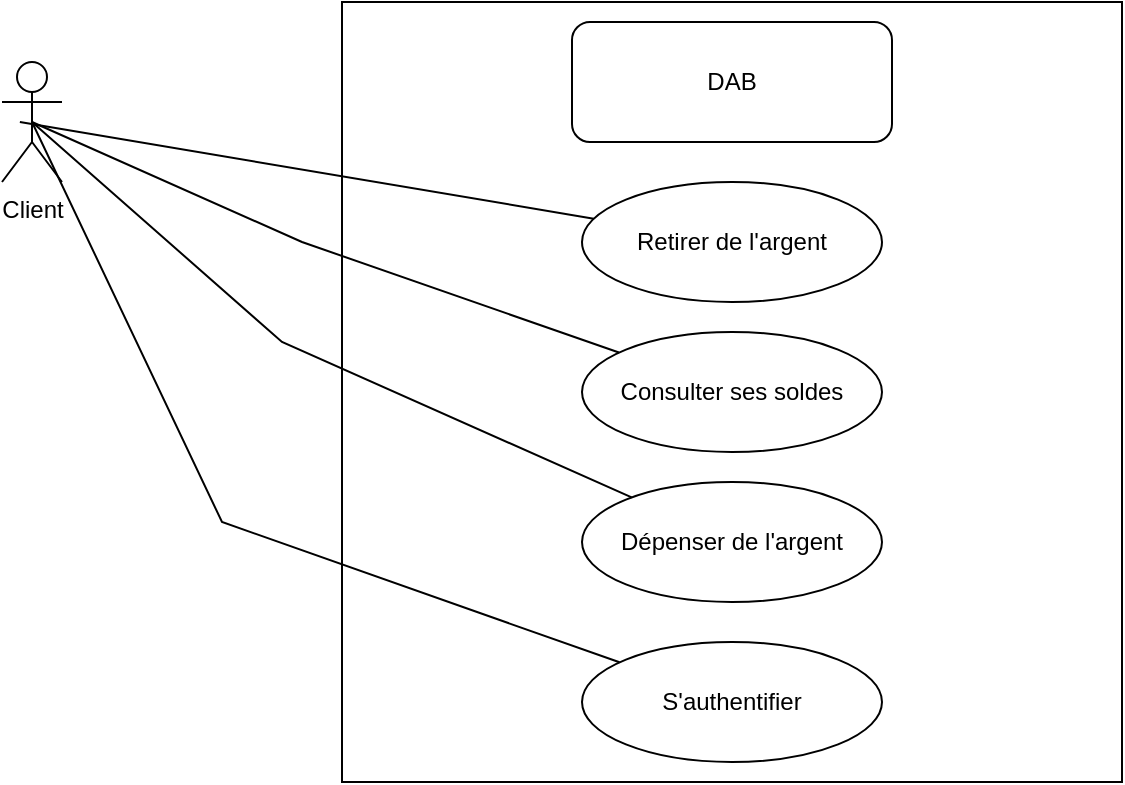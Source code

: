 <mxfile version="25.0.3" pages="9">
  <diagram name="Exercice 1" id="UUrK7Q6ZsS7uMhZuhwEw">
    <mxGraphModel grid="1" page="1" gridSize="10" guides="1" tooltips="1" connect="1" arrows="1" fold="1" pageScale="1" pageWidth="827" pageHeight="1169" math="0" shadow="0">
      <root>
        <mxCell id="0" />
        <mxCell id="1" parent="0" />
        <mxCell id="ekZ-Vklbbc92zRE_xq64-1" value="" style="whiteSpace=wrap;html=1;aspect=fixed;" vertex="1" parent="1">
          <mxGeometry x="180" y="80" width="390" height="390" as="geometry" />
        </mxCell>
        <mxCell id="ekZ-Vklbbc92zRE_xq64-3" value="DAB" style="rounded=1;whiteSpace=wrap;html=1;" vertex="1" parent="1">
          <mxGeometry x="295" y="90" width="160" height="60" as="geometry" />
        </mxCell>
        <mxCell id="ekZ-Vklbbc92zRE_xq64-4" value="Client" style="shape=umlActor;verticalLabelPosition=bottom;verticalAlign=top;html=1;outlineConnect=0;" vertex="1" parent="1">
          <mxGeometry x="10" y="110" width="30" height="60" as="geometry" />
        </mxCell>
        <mxCell id="ekZ-Vklbbc92zRE_xq64-6" value="Retirer de l&#39;argent" style="ellipse;whiteSpace=wrap;html=1;" vertex="1" parent="1">
          <mxGeometry x="300" y="170" width="150" height="60" as="geometry" />
        </mxCell>
        <mxCell id="ekZ-Vklbbc92zRE_xq64-7" value="Consulter ses soldes" style="ellipse;whiteSpace=wrap;html=1;" vertex="1" parent="1">
          <mxGeometry x="300" y="245" width="150" height="60" as="geometry" />
        </mxCell>
        <mxCell id="ekZ-Vklbbc92zRE_xq64-8" value="Dépenser de l&#39;argent" style="ellipse;whiteSpace=wrap;html=1;" vertex="1" parent="1">
          <mxGeometry x="300" y="320" width="150" height="60" as="geometry" />
        </mxCell>
        <mxCell id="gC4eFcHuDRZU0cPzGl3z-1" value="S&#39;authentifier" style="ellipse;whiteSpace=wrap;html=1;" vertex="1" parent="1">
          <mxGeometry x="300" y="400" width="150" height="60" as="geometry" />
        </mxCell>
        <mxCell id="gC4eFcHuDRZU0cPzGl3z-2" value="" style="endArrow=none;html=1;rounded=0;exitX=0.5;exitY=0.5;exitDx=0;exitDy=0;exitPerimeter=0;" edge="1" parent="1" target="ekZ-Vklbbc92zRE_xq64-6">
          <mxGeometry width="50" height="50" relative="1" as="geometry">
            <mxPoint x="18.94" y="140" as="sourcePoint" />
            <mxPoint x="300.004" y="188.182" as="targetPoint" />
          </mxGeometry>
        </mxCell>
        <mxCell id="gC4eFcHuDRZU0cPzGl3z-3" value="" style="endArrow=none;html=1;rounded=0;exitX=0.5;exitY=0.5;exitDx=0;exitDy=0;exitPerimeter=0;" edge="1" parent="1" source="ekZ-Vklbbc92zRE_xq64-4" target="ekZ-Vklbbc92zRE_xq64-7">
          <mxGeometry width="50" height="50" relative="1" as="geometry">
            <mxPoint x="350" y="310" as="sourcePoint" />
            <mxPoint x="400" y="260" as="targetPoint" />
            <Array as="points">
              <mxPoint x="160" y="200" />
            </Array>
          </mxGeometry>
        </mxCell>
        <mxCell id="gC4eFcHuDRZU0cPzGl3z-4" value="" style="endArrow=none;html=1;rounded=0;exitX=0.5;exitY=0.5;exitDx=0;exitDy=0;exitPerimeter=0;" edge="1" parent="1" source="ekZ-Vklbbc92zRE_xq64-4" target="ekZ-Vklbbc92zRE_xq64-8">
          <mxGeometry width="50" height="50" relative="1" as="geometry">
            <mxPoint x="350" y="310" as="sourcePoint" />
            <mxPoint x="400" y="260" as="targetPoint" />
            <Array as="points">
              <mxPoint x="150" y="250" />
            </Array>
          </mxGeometry>
        </mxCell>
        <mxCell id="gC4eFcHuDRZU0cPzGl3z-5" value="" style="endArrow=none;html=1;rounded=0;exitX=0.5;exitY=0.5;exitDx=0;exitDy=0;exitPerimeter=0;" edge="1" parent="1" source="ekZ-Vklbbc92zRE_xq64-4" target="gC4eFcHuDRZU0cPzGl3z-1">
          <mxGeometry width="50" height="50" relative="1" as="geometry">
            <mxPoint x="350" y="310" as="sourcePoint" />
            <mxPoint x="400" y="260" as="targetPoint" />
            <Array as="points">
              <mxPoint x="120" y="340" />
            </Array>
          </mxGeometry>
        </mxCell>
      </root>
    </mxGraphModel>
  </diagram>
  <diagram id="Z8cUqh_t3vnj9ZSXCBRL" name="Exercice 2">
    <mxGraphModel grid="1" page="1" gridSize="10" guides="1" tooltips="1" connect="1" arrows="1" fold="1" pageScale="1" pageWidth="827" pageHeight="1169" background="none" math="0" shadow="0">
      <root>
        <mxCell id="0" />
        <mxCell id="1" parent="0" />
        <mxCell id="AqQ_zTkFntiLsoEE7DaH-1" value="" style="whiteSpace=wrap;html=1;aspect=fixed;" vertex="1" parent="1">
          <mxGeometry x="240" y="40" width="590" height="590" as="geometry" />
        </mxCell>
        <mxCell id="AqQ_zTkFntiLsoEE7DaH-2" value="Gestion de bon de travaux" style="rounded=1;whiteSpace=wrap;html=1;" vertex="1" parent="1">
          <mxGeometry x="475" y="40" width="120" height="60" as="geometry" />
        </mxCell>
        <mxCell id="BzocsfT3NyWJ60d0XoDi-1" value="Saisir un bon" style="ellipse;whiteSpace=wrap;html=1;" vertex="1" parent="1">
          <mxGeometry x="465" y="120" width="140" height="50" as="geometry" />
        </mxCell>
        <mxCell id="BzocsfT3NyWJ60d0XoDi-6" value="Agent d&#39;entretient" style="shape=umlActor;verticalLabelPosition=bottom;verticalAlign=top;html=1;outlineConnect=0;" vertex="1" parent="1">
          <mxGeometry x="120" y="350" width="30" height="60" as="geometry" />
        </mxCell>
        <mxCell id="BzocsfT3NyWJ60d0XoDi-7" value="Secretariat&lt;div&gt;&lt;br&gt;&lt;/div&gt;" style="shape=umlActor;verticalLabelPosition=bottom;verticalAlign=top;html=1;outlineConnect=0;" vertex="1" parent="1">
          <mxGeometry x="890" y="280" width="30" height="60" as="geometry" />
        </mxCell>
        <mxCell id="BzocsfT3NyWJ60d0XoDi-15" value="&lt;div&gt;Demandeur&lt;/div&gt;" style="shape=umlActor;verticalLabelPosition=bottom;verticalAlign=top;html=1;outlineConnect=0;" vertex="1" parent="1">
          <mxGeometry x="130" y="140" width="30" height="60" as="geometry" />
        </mxCell>
        <mxCell id="Tf5sr5D6uFTDXInIkt2m-1" value="Supprimer un bon" style="ellipse;whiteSpace=wrap;html=1;" vertex="1" parent="1">
          <mxGeometry x="465" y="190" width="140" height="50" as="geometry" />
        </mxCell>
        <mxCell id="Tf5sr5D6uFTDXInIkt2m-2" value="Consulter un bon" style="ellipse;whiteSpace=wrap;html=1;" vertex="1" parent="1">
          <mxGeometry x="465" y="320" width="140" height="50" as="geometry" />
        </mxCell>
        <mxCell id="Tf5sr5D6uFTDXInIkt2m-3" value="Définir les interventions" style="ellipse;whiteSpace=wrap;html=1;" vertex="1" parent="1">
          <mxGeometry x="605" y="380" width="140" height="50" as="geometry" />
        </mxCell>
        <mxCell id="Tf5sr5D6uFTDXInIkt2m-4" value="Ajouter les interventions" style="ellipse;whiteSpace=wrap;html=1;" vertex="1" parent="1">
          <mxGeometry x="605" y="440" width="140" height="50" as="geometry" />
        </mxCell>
        <mxCell id="Tf5sr5D6uFTDXInIkt2m-5" value="Modifier les interventions" style="ellipse;whiteSpace=wrap;html=1;" vertex="1" parent="1">
          <mxGeometry x="605" y="500" width="140" height="50" as="geometry" />
        </mxCell>
        <mxCell id="Tf5sr5D6uFTDXInIkt2m-6" value="Supprimer les interventions" style="ellipse;whiteSpace=wrap;html=1;" vertex="1" parent="1">
          <mxGeometry x="605" y="560" width="140" height="50" as="geometry" />
        </mxCell>
        <mxCell id="Tf5sr5D6uFTDXInIkt2m-7" value="Modifier dates début et fin d&#39;intervention" style="ellipse;whiteSpace=wrap;html=1;" vertex="1" parent="1">
          <mxGeometry x="390" y="400" width="140" height="50" as="geometry" />
        </mxCell>
        <mxCell id="Tf5sr5D6uFTDXInIkt2m-8" value="Modifier un bon" style="ellipse;whiteSpace=wrap;html=1;" vertex="1" parent="1">
          <mxGeometry x="465" y="250" width="140" height="50" as="geometry" />
        </mxCell>
        <mxCell id="Tf5sr5D6uFTDXInIkt2m-9" value="" style="endArrow=none;html=1;rounded=0;exitX=0.5;exitY=0.5;exitDx=0;exitDy=0;exitPerimeter=0;entryX=0;entryY=0.5;entryDx=0;entryDy=0;" edge="1" parent="1" source="BzocsfT3NyWJ60d0XoDi-15" target="BzocsfT3NyWJ60d0XoDi-1">
          <mxGeometry width="50" height="50" relative="1" as="geometry">
            <mxPoint x="390" y="380" as="sourcePoint" />
            <mxPoint x="440" y="330" as="targetPoint" />
          </mxGeometry>
        </mxCell>
        <mxCell id="Tf5sr5D6uFTDXInIkt2m-10" value="" style="endArrow=none;html=1;rounded=0;entryX=0;entryY=0.5;entryDx=0;entryDy=0;exitX=0.5;exitY=0.5;exitDx=0;exitDy=0;exitPerimeter=0;" edge="1" parent="1" source="BzocsfT3NyWJ60d0XoDi-15" target="Tf5sr5D6uFTDXInIkt2m-1">
          <mxGeometry width="50" height="50" relative="1" as="geometry">
            <mxPoint x="60" y="150" as="sourcePoint" />
            <mxPoint x="475" y="155" as="targetPoint" />
          </mxGeometry>
        </mxCell>
        <mxCell id="Tf5sr5D6uFTDXInIkt2m-11" value="" style="endArrow=none;html=1;rounded=0;exitX=0.5;exitY=0.5;exitDx=0;exitDy=0;exitPerimeter=0;entryX=0;entryY=0.5;entryDx=0;entryDy=0;" edge="1" parent="1" source="BzocsfT3NyWJ60d0XoDi-15" target="Tf5sr5D6uFTDXInIkt2m-8">
          <mxGeometry width="50" height="50" relative="1" as="geometry">
            <mxPoint x="85" y="170" as="sourcePoint" />
            <mxPoint x="485" y="165" as="targetPoint" />
          </mxGeometry>
        </mxCell>
        <mxCell id="Tf5sr5D6uFTDXInIkt2m-12" value="" style="endArrow=none;html=1;rounded=0;exitX=0.5;exitY=0.5;exitDx=0;exitDy=0;exitPerimeter=0;entryX=0;entryY=0.5;entryDx=0;entryDy=0;" edge="1" parent="1" source="BzocsfT3NyWJ60d0XoDi-15" target="Tf5sr5D6uFTDXInIkt2m-2">
          <mxGeometry width="50" height="50" relative="1" as="geometry">
            <mxPoint x="95" y="180" as="sourcePoint" />
            <mxPoint x="495" y="175" as="targetPoint" />
          </mxGeometry>
        </mxCell>
        <mxCell id="Tf5sr5D6uFTDXInIkt2m-13" value="" style="endArrow=none;html=1;rounded=0;exitX=0.5;exitY=0.5;exitDx=0;exitDy=0;exitPerimeter=0;entryX=0;entryY=0.5;entryDx=0;entryDy=0;" edge="1" parent="1" source="BzocsfT3NyWJ60d0XoDi-6" target="Tf5sr5D6uFTDXInIkt2m-7">
          <mxGeometry width="50" height="50" relative="1" as="geometry">
            <mxPoint x="390" y="380" as="sourcePoint" />
            <mxPoint x="440" y="330" as="targetPoint" />
          </mxGeometry>
        </mxCell>
        <mxCell id="Tf5sr5D6uFTDXInIkt2m-14" value="" style="endArrow=none;html=1;rounded=0;exitX=0.5;exitY=0.5;exitDx=0;exitDy=0;exitPerimeter=0;entryX=0;entryY=0.5;entryDx=0;entryDy=0;" edge="1" parent="1" source="BzocsfT3NyWJ60d0XoDi-6" target="Tf5sr5D6uFTDXInIkt2m-2">
          <mxGeometry width="50" height="50" relative="1" as="geometry">
            <mxPoint x="105" y="190" as="sourcePoint" />
            <mxPoint x="505" y="185" as="targetPoint" />
          </mxGeometry>
        </mxCell>
        <mxCell id="Tf5sr5D6uFTDXInIkt2m-15" value="" style="endArrow=none;html=1;rounded=0;exitX=0.5;exitY=0.5;exitDx=0;exitDy=0;exitPerimeter=0;entryX=1;entryY=0.5;entryDx=0;entryDy=0;" edge="1" parent="1" source="BzocsfT3NyWJ60d0XoDi-7" target="BzocsfT3NyWJ60d0XoDi-1">
          <mxGeometry width="50" height="50" relative="1" as="geometry">
            <mxPoint x="115" y="200" as="sourcePoint" />
            <mxPoint x="515" y="195" as="targetPoint" />
          </mxGeometry>
        </mxCell>
        <mxCell id="Tf5sr5D6uFTDXInIkt2m-16" value="" style="endArrow=none;html=1;rounded=0;entryX=1;entryY=0.5;entryDx=0;entryDy=0;exitX=0.5;exitY=0.5;exitDx=0;exitDy=0;exitPerimeter=0;" edge="1" parent="1" source="BzocsfT3NyWJ60d0XoDi-7" target="Tf5sr5D6uFTDXInIkt2m-1">
          <mxGeometry width="50" height="50" relative="1" as="geometry">
            <mxPoint x="1020" y="330" as="sourcePoint" />
            <mxPoint x="615" y="155" as="targetPoint" />
          </mxGeometry>
        </mxCell>
        <mxCell id="Tf5sr5D6uFTDXInIkt2m-17" value="" style="endArrow=none;html=1;rounded=0;exitX=0.5;exitY=0.5;exitDx=0;exitDy=0;exitPerimeter=0;entryX=1;entryY=0.5;entryDx=0;entryDy=0;" edge="1" parent="1" source="BzocsfT3NyWJ60d0XoDi-7" target="Tf5sr5D6uFTDXInIkt2m-8">
          <mxGeometry width="50" height="50" relative="1" as="geometry">
            <mxPoint x="1035" y="340" as="sourcePoint" />
            <mxPoint x="625" y="165" as="targetPoint" />
          </mxGeometry>
        </mxCell>
        <mxCell id="Tf5sr5D6uFTDXInIkt2m-18" value="" style="endArrow=none;html=1;rounded=0;exitX=0.5;exitY=0.5;exitDx=0;exitDy=0;exitPerimeter=0;entryX=1;entryY=0.5;entryDx=0;entryDy=0;" edge="1" parent="1" source="BzocsfT3NyWJ60d0XoDi-7" target="Tf5sr5D6uFTDXInIkt2m-2">
          <mxGeometry width="50" height="50" relative="1" as="geometry">
            <mxPoint x="1045" y="350" as="sourcePoint" />
            <mxPoint x="635" y="175" as="targetPoint" />
          </mxGeometry>
        </mxCell>
        <mxCell id="Tf5sr5D6uFTDXInIkt2m-19" value="" style="endArrow=none;html=1;rounded=0;exitX=0.5;exitY=0.5;exitDx=0;exitDy=0;exitPerimeter=0;entryX=1;entryY=0.5;entryDx=0;entryDy=0;" edge="1" parent="1" source="BzocsfT3NyWJ60d0XoDi-7" target="Tf5sr5D6uFTDXInIkt2m-3">
          <mxGeometry width="50" height="50" relative="1" as="geometry">
            <mxPoint x="1055" y="360" as="sourcePoint" />
            <mxPoint x="645" y="185" as="targetPoint" />
          </mxGeometry>
        </mxCell>
        <mxCell id="Tf5sr5D6uFTDXInIkt2m-20" value="" style="endArrow=none;html=1;rounded=0;exitX=0.5;exitY=0.5;exitDx=0;exitDy=0;exitPerimeter=0;entryX=1;entryY=0.5;entryDx=0;entryDy=0;" edge="1" parent="1" source="BzocsfT3NyWJ60d0XoDi-7" target="Tf5sr5D6uFTDXInIkt2m-4">
          <mxGeometry width="50" height="50" relative="1" as="geometry">
            <mxPoint x="1025" y="330" as="sourcePoint" />
            <mxPoint x="837" y="425" as="targetPoint" />
          </mxGeometry>
        </mxCell>
        <mxCell id="Tf5sr5D6uFTDXInIkt2m-21" value="" style="endArrow=none;html=1;rounded=0;exitX=0.5;exitY=0.5;exitDx=0;exitDy=0;exitPerimeter=0;entryX=1;entryY=0.5;entryDx=0;entryDy=0;" edge="1" parent="1" source="BzocsfT3NyWJ60d0XoDi-7" target="Tf5sr5D6uFTDXInIkt2m-5">
          <mxGeometry width="50" height="50" relative="1" as="geometry">
            <mxPoint x="1035" y="340" as="sourcePoint" />
            <mxPoint x="847" y="435" as="targetPoint" />
          </mxGeometry>
        </mxCell>
        <mxCell id="Tf5sr5D6uFTDXInIkt2m-22" value="" style="endArrow=none;html=1;rounded=0;exitX=0.5;exitY=0.5;exitDx=0;exitDy=0;exitPerimeter=0;entryX=1;entryY=0.5;entryDx=0;entryDy=0;" edge="1" parent="1" source="BzocsfT3NyWJ60d0XoDi-7" target="Tf5sr5D6uFTDXInIkt2m-6">
          <mxGeometry width="50" height="50" relative="1" as="geometry">
            <mxPoint x="1045" y="350" as="sourcePoint" />
            <mxPoint x="857" y="445" as="targetPoint" />
          </mxGeometry>
        </mxCell>
      </root>
    </mxGraphModel>
  </diagram>
  <diagram id="v-REzVbLCzwzD7G9Xrcp" name="Exercice 3">
    <mxGraphModel grid="1" page="1" gridSize="10" guides="1" tooltips="1" connect="1" arrows="1" fold="1" pageScale="1" pageWidth="827" pageHeight="1169" math="0" shadow="0">
      <root>
        <mxCell id="0" />
        <mxCell id="1" parent="0" />
        <mxCell id="7sgPMfbryC4U4UVFE2AW-56" value="" style="endArrow=none;dashed=1;html=1;rounded=0;entryX=0.5;entryY=1;entryDx=0;entryDy=0;exitX=0.5;exitY=0;exitDx=0;exitDy=0;" edge="1" parent="1">
          <mxGeometry width="50" height="50" relative="1" as="geometry">
            <mxPoint x="873" y="705" as="sourcePoint" />
            <mxPoint x="870" y="625" as="targetPoint" />
          </mxGeometry>
        </mxCell>
        <mxCell id="7sgPMfbryC4U4UVFE2AW-57" value="&amp;lt;&amp;lt; Include &amp;gt;&amp;gt;" style="edgeLabel;html=1;align=center;verticalAlign=middle;resizable=0;points=[];" connectable="0" vertex="1" parent="7sgPMfbryC4U4UVFE2AW-56">
          <mxGeometry x="0.005" y="-1" relative="1" as="geometry">
            <mxPoint as="offset" />
          </mxGeometry>
        </mxCell>
        <mxCell id="7sgPMfbryC4U4UVFE2AW-58" value="" style="triangle;whiteSpace=wrap;html=1;rotation=90;" vertex="1" parent="1">
          <mxGeometry x="860" y="690" width="20" height="20" as="geometry" />
        </mxCell>
        <mxCell id="7sgPMfbryC4U4UVFE2AW-53" value="" style="endArrow=none;dashed=1;html=1;rounded=0;entryX=0.5;entryY=1;entryDx=0;entryDy=0;exitX=0.5;exitY=0;exitDx=0;exitDy=0;" edge="1" parent="1">
          <mxGeometry width="50" height="50" relative="1" as="geometry">
            <mxPoint x="875.5" y="575" as="sourcePoint" />
            <mxPoint x="872.5" y="495" as="targetPoint" />
          </mxGeometry>
        </mxCell>
        <mxCell id="7sgPMfbryC4U4UVFE2AW-54" value="&amp;lt;&amp;lt; Include &amp;gt;&amp;gt;" style="edgeLabel;html=1;align=center;verticalAlign=middle;resizable=0;points=[];" connectable="0" vertex="1" parent="7sgPMfbryC4U4UVFE2AW-53">
          <mxGeometry x="0.005" y="-1" relative="1" as="geometry">
            <mxPoint as="offset" />
          </mxGeometry>
        </mxCell>
        <mxCell id="7sgPMfbryC4U4UVFE2AW-55" value="" style="triangle;whiteSpace=wrap;html=1;rotation=-90;" vertex="1" parent="1">
          <mxGeometry x="862.5" y="490" width="20" height="20" as="geometry" />
        </mxCell>
        <mxCell id="7sgPMfbryC4U4UVFE2AW-42" value="" style="rounded=0;whiteSpace=wrap;html=1;fillOpacity=100;noLabel=0;portConstraintRotation=0;container=0;" vertex="1" parent="1">
          <mxGeometry x="320" y="60" width="360" height="700" as="geometry" />
        </mxCell>
        <mxCell id="7sgPMfbryC4U4UVFE2AW-2" value="DAB" style="rounded=1;whiteSpace=wrap;html=1;" vertex="1" parent="1">
          <mxGeometry x="415" y="85" width="160" height="60" as="geometry" />
        </mxCell>
        <mxCell id="7sgPMfbryC4U4UVFE2AW-4" value="Retirer de l&#39;argent" style="ellipse;whiteSpace=wrap;html=1;" vertex="1" parent="1">
          <mxGeometry x="420" y="165" width="150" height="60" as="geometry" />
        </mxCell>
        <mxCell id="7sgPMfbryC4U4UVFE2AW-5" value="Consulter ses soldes" style="ellipse;whiteSpace=wrap;html=1;" vertex="1" parent="1">
          <mxGeometry x="420" y="240" width="150" height="60" as="geometry" />
        </mxCell>
        <mxCell id="7sgPMfbryC4U4UVFE2AW-6" value="Dépenser de l&#39;argent" style="ellipse;whiteSpace=wrap;html=1;" vertex="1" parent="1">
          <mxGeometry x="420" y="315" width="150" height="60" as="geometry" />
        </mxCell>
        <mxCell id="7sgPMfbryC4U4UVFE2AW-7" value="S&#39;authentifier" style="ellipse;whiteSpace=wrap;html=1;" vertex="1" parent="1">
          <mxGeometry x="420" y="395" width="150" height="60" as="geometry" />
        </mxCell>
        <mxCell id="7sgPMfbryC4U4UVFE2AW-8" value="" style="endArrow=none;html=1;rounded=0;exitX=0.5;exitY=0.5;exitDx=0;exitDy=0;exitPerimeter=0;" edge="1" parent="1" source="7sgPMfbryC4U4UVFE2AW-3" target="7sgPMfbryC4U4UVFE2AW-4">
          <mxGeometry width="50" height="50" relative="1" as="geometry">
            <mxPoint x="18.94" y="140" as="sourcePoint" />
            <mxPoint x="300.004" y="188.182" as="targetPoint" />
          </mxGeometry>
        </mxCell>
        <mxCell id="7sgPMfbryC4U4UVFE2AW-9" value="" style="endArrow=none;html=1;rounded=0;exitX=0.5;exitY=0.5;exitDx=0;exitDy=0;exitPerimeter=0;" edge="1" parent="1" source="7sgPMfbryC4U4UVFE2AW-3" target="7sgPMfbryC4U4UVFE2AW-5">
          <mxGeometry width="50" height="50" relative="1" as="geometry">
            <mxPoint x="350" y="310" as="sourcePoint" />
            <mxPoint x="400" y="260" as="targetPoint" />
            <Array as="points" />
          </mxGeometry>
        </mxCell>
        <mxCell id="7sgPMfbryC4U4UVFE2AW-10" value="" style="endArrow=none;html=1;rounded=0;exitX=0.5;exitY=0.5;exitDx=0;exitDy=0;exitPerimeter=0;" edge="1" parent="1" source="7sgPMfbryC4U4UVFE2AW-3" target="7sgPMfbryC4U4UVFE2AW-6">
          <mxGeometry width="50" height="50" relative="1" as="geometry">
            <mxPoint x="350" y="310" as="sourcePoint" />
            <mxPoint x="400" y="260" as="targetPoint" />
            <Array as="points" />
          </mxGeometry>
        </mxCell>
        <mxCell id="7sgPMfbryC4U4UVFE2AW-13" value="Effectuer une transaction" style="ellipse;whiteSpace=wrap;html=1;" vertex="1" parent="1">
          <mxGeometry x="810" y="190" width="120" height="80" as="geometry" />
        </mxCell>
        <mxCell id="7sgPMfbryC4U4UVFE2AW-14" value="" style="endArrow=classic;html=1;rounded=0;entryX=0;entryY=0.5;entryDx=0;entryDy=0;exitX=1;exitY=0.5;exitDx=0;exitDy=0;" edge="1" parent="1" source="7sgPMfbryC4U4UVFE2AW-4" target="7sgPMfbryC4U4UVFE2AW-13">
          <mxGeometry width="50" height="50" relative="1" as="geometry">
            <mxPoint x="510" y="445" as="sourcePoint" />
            <mxPoint x="560" y="395" as="targetPoint" />
          </mxGeometry>
        </mxCell>
        <mxCell id="7sgPMfbryC4U4UVFE2AW-15" value="" style="endArrow=classic;html=1;rounded=0;exitX=1;exitY=0.5;exitDx=0;exitDy=0;entryX=0;entryY=0.5;entryDx=0;entryDy=0;" edge="1" parent="1" source="7sgPMfbryC4U4UVFE2AW-5" target="7sgPMfbryC4U4UVFE2AW-13">
          <mxGeometry width="50" height="50" relative="1" as="geometry">
            <mxPoint x="580" y="205" as="sourcePoint" />
            <mxPoint x="720" y="235" as="targetPoint" />
          </mxGeometry>
        </mxCell>
        <mxCell id="7sgPMfbryC4U4UVFE2AW-16" value="" style="endArrow=classic;html=1;rounded=0;exitX=1;exitY=0.5;exitDx=0;exitDy=0;entryX=0;entryY=0.5;entryDx=0;entryDy=0;" edge="1" parent="1" source="7sgPMfbryC4U4UVFE2AW-6" target="7sgPMfbryC4U4UVFE2AW-13">
          <mxGeometry width="50" height="50" relative="1" as="geometry">
            <mxPoint x="670" y="285" as="sourcePoint" />
            <mxPoint x="720" y="235" as="targetPoint" />
          </mxGeometry>
        </mxCell>
        <mxCell id="7sgPMfbryC4U4UVFE2AW-17" value="" style="endArrow=none;dashed=1;html=1;rounded=0;entryX=0.5;entryY=1;entryDx=0;entryDy=0;exitX=0.5;exitY=0;exitDx=0;exitDy=0;" edge="1" parent="1" source="7sgPMfbryC4U4UVFE2AW-47" target="7sgPMfbryC4U4UVFE2AW-13">
          <mxGeometry width="50" height="50" relative="1" as="geometry">
            <mxPoint x="510" y="445" as="sourcePoint" />
            <mxPoint x="560" y="395" as="targetPoint" />
          </mxGeometry>
        </mxCell>
        <mxCell id="7sgPMfbryC4U4UVFE2AW-19" value="&amp;lt;&amp;lt; Include &amp;gt;&amp;gt;" style="edgeLabel;html=1;align=center;verticalAlign=middle;resizable=0;points=[];" connectable="0" vertex="1" parent="7sgPMfbryC4U4UVFE2AW-17">
          <mxGeometry x="0.005" y="-1" relative="1" as="geometry">
            <mxPoint as="offset" />
          </mxGeometry>
        </mxCell>
        <mxCell id="7sgPMfbryC4U4UVFE2AW-18" value="" style="triangle;whiteSpace=wrap;html=1;rotation=90;" vertex="1" parent="1">
          <mxGeometry x="860" y="335" width="20" height="20" as="geometry" />
        </mxCell>
        <mxCell id="7sgPMfbryC4U4UVFE2AW-40" style="edgeStyle=orthogonalEdgeStyle;rounded=0;orthogonalLoop=1;jettySize=auto;html=1;" edge="1" parent="1" source="7sgPMfbryC4U4UVFE2AW-21" target="7sgPMfbryC4U4UVFE2AW-3">
          <mxGeometry relative="1" as="geometry" />
        </mxCell>
        <mxCell id="7sgPMfbryC4U4UVFE2AW-21" value="Employé" style="shape=umlActor;verticalLabelPosition=bottom;verticalAlign=top;html=1;outlineConnect=0;" vertex="1" parent="1">
          <mxGeometry x="140" y="585" width="30" height="60" as="geometry" />
        </mxCell>
        <mxCell id="7sgPMfbryC4U4UVFE2AW-3" value="Client" style="shape=umlActor;verticalLabelPosition=bottom;verticalAlign=top;html=1;outlineConnect=0;" vertex="1" parent="1">
          <mxGeometry x="140" y="145" width="30" height="60" as="geometry" />
        </mxCell>
        <mxCell id="7sgPMfbryC4U4UVFE2AW-45" value="Consulter les virements" style="ellipse;whiteSpace=wrap;html=1;" vertex="1" parent="1">
          <mxGeometry x="422.5" y="520" width="145" height="55" as="geometry" />
        </mxCell>
        <mxCell id="7sgPMfbryC4U4UVFE2AW-46" value="Consulter les dépôts" style="ellipse;whiteSpace=wrap;html=1;" vertex="1" parent="1">
          <mxGeometry x="422.5" y="610" width="145" height="55" as="geometry" />
        </mxCell>
        <mxCell id="7sgPMfbryC4U4UVFE2AW-47" value="Authentifié un client via carte" style="ellipse;whiteSpace=wrap;html=1;" vertex="1" parent="1">
          <mxGeometry x="800" y="350" width="145" height="55" as="geometry" />
        </mxCell>
        <mxCell id="7sgPMfbryC4U4UVFE2AW-48" value="Authentifié un client via numéro compte" style="ellipse;whiteSpace=wrap;html=1;" vertex="1" parent="1">
          <mxGeometry x="800" y="440" width="145" height="55" as="geometry" />
        </mxCell>
        <mxCell id="7sgPMfbryC4U4UVFE2AW-49" value="Consulter les informations d&#39;un client" style="ellipse;whiteSpace=wrap;html=1;" vertex="1" parent="1">
          <mxGeometry x="800" y="570" width="145" height="55" as="geometry" />
        </mxCell>
        <mxCell id="7sgPMfbryC4U4UVFE2AW-50" value="S&#39;identifié par empreinte" style="ellipse;whiteSpace=wrap;html=1;" vertex="1" parent="1">
          <mxGeometry x="800" y="705" width="145" height="55" as="geometry" />
        </mxCell>
        <mxCell id="7sgPMfbryC4U4UVFE2AW-51" value="" style="endArrow=classic;html=1;rounded=0;entryX=1;entryY=0.5;entryDx=0;entryDy=0;exitX=0;exitY=0.5;exitDx=0;exitDy=0;" edge="1" parent="1" source="7sgPMfbryC4U4UVFE2AW-47" target="7sgPMfbryC4U4UVFE2AW-7">
          <mxGeometry width="50" height="50" relative="1" as="geometry">
            <mxPoint x="680" y="510" as="sourcePoint" />
            <mxPoint x="730" y="460" as="targetPoint" />
          </mxGeometry>
        </mxCell>
        <mxCell id="7sgPMfbryC4U4UVFE2AW-52" value="" style="endArrow=classic;html=1;rounded=0;entryX=1;entryY=0.5;entryDx=0;entryDy=0;exitX=0;exitY=0.5;exitDx=0;exitDy=0;" edge="1" parent="1" source="7sgPMfbryC4U4UVFE2AW-48" target="7sgPMfbryC4U4UVFE2AW-7">
          <mxGeometry width="50" height="50" relative="1" as="geometry">
            <mxPoint x="810" y="388" as="sourcePoint" />
            <mxPoint x="580" y="435" as="targetPoint" />
          </mxGeometry>
        </mxCell>
        <mxCell id="7sgPMfbryC4U4UVFE2AW-60" value="" style="endArrow=classic;html=1;rounded=0;entryX=1;entryY=0.5;entryDx=0;entryDy=0;exitX=0;exitY=0.5;exitDx=0;exitDy=0;" edge="1" parent="1" source="7sgPMfbryC4U4UVFE2AW-49" target="7sgPMfbryC4U4UVFE2AW-45">
          <mxGeometry width="50" height="50" relative="1" as="geometry">
            <mxPoint x="797.5" y="591.5" as="sourcePoint" />
            <mxPoint x="567.5" y="548.5" as="targetPoint" />
          </mxGeometry>
        </mxCell>
        <mxCell id="7sgPMfbryC4U4UVFE2AW-61" value="" style="endArrow=classic;html=1;rounded=0;entryX=1;entryY=0.5;entryDx=0;entryDy=0;exitX=0;exitY=0.5;exitDx=0;exitDy=0;" edge="1" parent="1" source="7sgPMfbryC4U4UVFE2AW-49" target="7sgPMfbryC4U4UVFE2AW-46">
          <mxGeometry width="50" height="50" relative="1" as="geometry">
            <mxPoint x="810" y="608" as="sourcePoint" />
            <mxPoint x="577" y="558" as="targetPoint" />
          </mxGeometry>
        </mxCell>
        <mxCell id="7sgPMfbryC4U4UVFE2AW-65" value="" style="endArrow=none;html=1;rounded=0;exitX=1;exitY=0.333;exitDx=0;exitDy=0;exitPerimeter=0;entryX=0;entryY=0.5;entryDx=0;entryDy=0;" edge="1" parent="1" source="7sgPMfbryC4U4UVFE2AW-21" target="7sgPMfbryC4U4UVFE2AW-45">
          <mxGeometry width="50" height="50" relative="1" as="geometry">
            <mxPoint x="170" y="600" as="sourcePoint" />
            <mxPoint x="463" y="747" as="targetPoint" />
            <Array as="points" />
          </mxGeometry>
        </mxCell>
        <mxCell id="7sgPMfbryC4U4UVFE2AW-66" value="" style="endArrow=none;html=1;rounded=0;exitX=1;exitY=0.333;exitDx=0;exitDy=0;exitPerimeter=0;entryX=0;entryY=0.5;entryDx=0;entryDy=0;" edge="1" parent="1" source="7sgPMfbryC4U4UVFE2AW-21" target="7sgPMfbryC4U4UVFE2AW-46">
          <mxGeometry width="50" height="50" relative="1" as="geometry">
            <mxPoint x="180" y="615" as="sourcePoint" />
            <mxPoint x="432" y="558" as="targetPoint" />
            <Array as="points" />
          </mxGeometry>
        </mxCell>
      </root>
    </mxGraphModel>
  </diagram>
  <diagram id="3CFzHe4EVpb9BZ1WEzoB" name="Exercice 4">
    <mxGraphModel grid="1" page="1" gridSize="10" guides="1" tooltips="1" connect="1" arrows="1" fold="1" pageScale="1" pageWidth="827" pageHeight="1169" math="0" shadow="0">
      <root>
        <mxCell id="0" />
        <mxCell id="1" parent="0" />
        <mxCell id="5E7qjia-otpQdQdmXUM2-1" value="" style="rounded=0;whiteSpace=wrap;html=1;" vertex="1" parent="1">
          <mxGeometry x="270" y="30" width="580" height="980" as="geometry" />
        </mxCell>
        <mxCell id="5E7qjia-otpQdQdmXUM2-72" style="edgeStyle=orthogonalEdgeStyle;rounded=0;orthogonalLoop=1;jettySize=auto;html=1;" edge="1" parent="1" source="5E7qjia-otpQdQdmXUM2-2" target="5E7qjia-otpQdQdmXUM2-4">
          <mxGeometry relative="1" as="geometry" />
        </mxCell>
        <mxCell id="5E7qjia-otpQdQdmXUM2-2" value="Responsable de service" style="shape=umlActor;verticalLabelPosition=bottom;verticalAlign=top;html=1;outlineConnect=0;" vertex="1" parent="1">
          <mxGeometry x="80" y="780" width="30" height="60" as="geometry" />
        </mxCell>
        <mxCell id="5E7qjia-otpQdQdmXUM2-4" value="Collaborateur" style="shape=umlActor;verticalLabelPosition=bottom;verticalAlign=top;html=1;outlineConnect=0;" vertex="1" parent="1">
          <mxGeometry x="80" y="250" width="30" height="60" as="geometry" />
        </mxCell>
        <mxCell id="5E7qjia-otpQdQdmXUM2-6" value="Réseau social d&#39;entreprise" style="rounded=1;whiteSpace=wrap;html=1;" vertex="1" parent="1">
          <mxGeometry x="480" y="30" width="160" height="60" as="geometry" />
        </mxCell>
        <mxCell id="5E7qjia-otpQdQdmXUM2-54" value="Rechercher une publication" style="ellipse;whiteSpace=wrap;html=1;" vertex="1" parent="1">
          <mxGeometry x="330" y="100" width="130" height="60" as="geometry" />
        </mxCell>
        <mxCell id="5E7qjia-otpQdQdmXUM2-55" value="Consulter une publication" style="ellipse;whiteSpace=wrap;html=1;" vertex="1" parent="1">
          <mxGeometry x="330" y="190" width="130" height="60" as="geometry" />
        </mxCell>
        <mxCell id="5E7qjia-otpQdQdmXUM2-56" value="Enregistrer un fichier join" style="ellipse;whiteSpace=wrap;html=1;" vertex="1" parent="1">
          <mxGeometry x="330" y="390" width="130" height="60" as="geometry" />
        </mxCell>
        <mxCell id="5E7qjia-otpQdQdmXUM2-57" value="Consulter un fichier join" style="ellipse;whiteSpace=wrap;html=1;" vertex="1" parent="1">
          <mxGeometry x="330" y="300" width="130" height="60" as="geometry" />
        </mxCell>
        <mxCell id="5E7qjia-otpQdQdmXUM2-58" value="S&#39;idendifier" style="ellipse;whiteSpace=wrap;html=1;" vertex="1" parent="1">
          <mxGeometry x="650" y="250" width="130" height="60" as="geometry" />
        </mxCell>
        <mxCell id="5E7qjia-otpQdQdmXUM2-59" value="" style="endArrow=none;html=1;rounded=0;exitX=1;exitY=0.333;exitDx=0;exitDy=0;exitPerimeter=0;entryX=0;entryY=0.5;entryDx=0;entryDy=0;" edge="1" parent="1" source="5E7qjia-otpQdQdmXUM2-4" target="5E7qjia-otpQdQdmXUM2-54">
          <mxGeometry width="50" height="50" relative="1" as="geometry">
            <mxPoint x="520" y="350" as="sourcePoint" />
            <mxPoint x="570" y="300" as="targetPoint" />
          </mxGeometry>
        </mxCell>
        <mxCell id="5E7qjia-otpQdQdmXUM2-61" value="" style="endArrow=none;html=1;rounded=0;exitX=1;exitY=0.333;exitDx=0;exitDy=0;exitPerimeter=0;entryX=0;entryY=0.5;entryDx=0;entryDy=0;" edge="1" parent="1" source="5E7qjia-otpQdQdmXUM2-4" target="5E7qjia-otpQdQdmXUM2-55">
          <mxGeometry width="50" height="50" relative="1" as="geometry">
            <mxPoint x="120" y="280" as="sourcePoint" />
            <mxPoint x="340" y="160" as="targetPoint" />
          </mxGeometry>
        </mxCell>
        <mxCell id="5E7qjia-otpQdQdmXUM2-62" value="" style="endArrow=none;html=1;rounded=0;exitX=1;exitY=0.333;exitDx=0;exitDy=0;exitPerimeter=0;entryX=0;entryY=0.5;entryDx=0;entryDy=0;" edge="1" parent="1" source="5E7qjia-otpQdQdmXUM2-4" target="5E7qjia-otpQdQdmXUM2-58">
          <mxGeometry width="50" height="50" relative="1" as="geometry">
            <mxPoint x="130" y="290" as="sourcePoint" />
            <mxPoint x="350" y="170" as="targetPoint" />
          </mxGeometry>
        </mxCell>
        <mxCell id="5E7qjia-otpQdQdmXUM2-63" value="" style="endArrow=none;html=1;rounded=0;exitX=1;exitY=0.333;exitDx=0;exitDy=0;exitPerimeter=0;entryX=0;entryY=0.5;entryDx=0;entryDy=0;" edge="1" parent="1" source="5E7qjia-otpQdQdmXUM2-4" target="5E7qjia-otpQdQdmXUM2-57">
          <mxGeometry width="50" height="50" relative="1" as="geometry">
            <mxPoint x="140" y="300" as="sourcePoint" />
            <mxPoint x="360" y="180" as="targetPoint" />
          </mxGeometry>
        </mxCell>
        <mxCell id="5E7qjia-otpQdQdmXUM2-64" value="" style="endArrow=none;html=1;rounded=0;exitX=1;exitY=0.333;exitDx=0;exitDy=0;exitPerimeter=0;entryX=0;entryY=0.5;entryDx=0;entryDy=0;" edge="1" parent="1" source="5E7qjia-otpQdQdmXUM2-4" target="5E7qjia-otpQdQdmXUM2-56">
          <mxGeometry width="50" height="50" relative="1" as="geometry">
            <mxPoint x="150" y="310" as="sourcePoint" />
            <mxPoint x="370" y="190" as="targetPoint" />
          </mxGeometry>
        </mxCell>
        <mxCell id="5E7qjia-otpQdQdmXUM2-66" value="" style="endArrow=classic;html=1;rounded=0;entryX=1;entryY=0.5;entryDx=0;entryDy=0;exitX=0;exitY=0.5;exitDx=0;exitDy=0;dashed=1;" edge="1" parent="1" source="5E7qjia-otpQdQdmXUM2-58" target="5E7qjia-otpQdQdmXUM2-55">
          <mxGeometry width="50" height="50" relative="1" as="geometry">
            <mxPoint x="470" y="350" as="sourcePoint" />
            <mxPoint x="520" y="300" as="targetPoint" />
          </mxGeometry>
        </mxCell>
        <mxCell id="5E7qjia-otpQdQdmXUM2-67" value="&amp;lt;&amp;lt;&amp;nbsp; Extend &amp;gt;&amp;gt;&lt;div&gt;Non identifier&lt;/div&gt;" style="edgeLabel;html=1;align=center;verticalAlign=middle;resizable=0;points=[];" connectable="0" vertex="1" parent="5E7qjia-otpQdQdmXUM2-66">
          <mxGeometry x="0.259" y="1" relative="1" as="geometry">
            <mxPoint as="offset" />
          </mxGeometry>
        </mxCell>
        <mxCell id="5E7qjia-otpQdQdmXUM2-68" value="" style="endArrow=classic;html=1;rounded=0;entryX=1;entryY=0.5;entryDx=0;entryDy=0;exitX=0;exitY=0.5;exitDx=0;exitDy=0;dashed=1;" edge="1" parent="1" source="5E7qjia-otpQdQdmXUM2-58" target="5E7qjia-otpQdQdmXUM2-57">
          <mxGeometry width="50" height="50" relative="1" as="geometry">
            <mxPoint x="660" y="290" as="sourcePoint" />
            <mxPoint x="470" y="230" as="targetPoint" />
          </mxGeometry>
        </mxCell>
        <mxCell id="5E7qjia-otpQdQdmXUM2-69" value="&amp;lt;&amp;lt;&amp;nbsp; Extend &amp;gt;&amp;gt;&lt;div&gt;Non identifier&lt;/div&gt;" style="edgeLabel;html=1;align=center;verticalAlign=middle;resizable=0;points=[];" connectable="0" vertex="1" parent="5E7qjia-otpQdQdmXUM2-68">
          <mxGeometry x="0.259" y="1" relative="1" as="geometry">
            <mxPoint as="offset" />
          </mxGeometry>
        </mxCell>
        <mxCell id="5E7qjia-otpQdQdmXUM2-70" value="Imprimer un fichier join" style="ellipse;whiteSpace=wrap;html=1;" vertex="1" parent="1">
          <mxGeometry x="520" y="360" width="130" height="60" as="geometry" />
        </mxCell>
        <mxCell id="5E7qjia-otpQdQdmXUM2-71" value="" style="endArrow=none;html=1;rounded=0;exitX=0.5;exitY=1;exitDx=0;exitDy=0;" edge="1" parent="1" source="5E7qjia-otpQdQdmXUM2-57">
          <mxGeometry width="50" height="50" relative="1" as="geometry">
            <mxPoint x="470" y="440" as="sourcePoint" />
            <mxPoint x="520" y="390" as="targetPoint" />
          </mxGeometry>
        </mxCell>
        <mxCell id="5E7qjia-otpQdQdmXUM2-73" value="Créer une publiation" style="ellipse;whiteSpace=wrap;html=1;" vertex="1" parent="1">
          <mxGeometry x="349" y="565" width="130" height="60" as="geometry" />
        </mxCell>
        <mxCell id="5E7qjia-otpQdQdmXUM2-74" value="Joindre un fichier" style="ellipse;whiteSpace=wrap;html=1;" vertex="1" parent="1">
          <mxGeometry x="479" y="610" width="130" height="60" as="geometry" />
        </mxCell>
        <mxCell id="5E7qjia-otpQdQdmXUM2-75" value="Modifier une publication" style="ellipse;whiteSpace=wrap;html=1;" vertex="1" parent="1">
          <mxGeometry x="349" y="700" width="130" height="60" as="geometry" />
        </mxCell>
        <mxCell id="5E7qjia-otpQdQdmXUM2-76" value="" style="endArrow=none;html=1;rounded=0;exitX=0;exitY=0.5;exitDx=0;exitDy=0;entryX=1;entryY=0.333;entryDx=0;entryDy=0;entryPerimeter=0;" edge="1" parent="1" source="5E7qjia-otpQdQdmXUM2-73" target="5E7qjia-otpQdQdmXUM2-2">
          <mxGeometry width="50" height="50" relative="1" as="geometry">
            <mxPoint x="660" y="790" as="sourcePoint" />
            <mxPoint x="710" y="740" as="targetPoint" />
          </mxGeometry>
        </mxCell>
        <mxCell id="5E7qjia-otpQdQdmXUM2-77" value="" style="endArrow=none;html=1;rounded=0;exitX=1;exitY=0.333;exitDx=0;exitDy=0;exitPerimeter=0;entryX=0;entryY=0.5;entryDx=0;entryDy=0;" edge="1" parent="1" source="5E7qjia-otpQdQdmXUM2-2" target="5E7qjia-otpQdQdmXUM2-74">
          <mxGeometry width="50" height="50" relative="1" as="geometry">
            <mxPoint x="660" y="790" as="sourcePoint" />
            <mxPoint x="710" y="740" as="targetPoint" />
          </mxGeometry>
        </mxCell>
        <mxCell id="5E7qjia-otpQdQdmXUM2-78" value="" style="endArrow=none;html=1;rounded=0;exitX=1;exitY=0.333;exitDx=0;exitDy=0;exitPerimeter=0;entryX=0;entryY=0.5;entryDx=0;entryDy=0;" edge="1" parent="1" source="5E7qjia-otpQdQdmXUM2-2" target="5E7qjia-otpQdQdmXUM2-75">
          <mxGeometry width="50" height="50" relative="1" as="geometry">
            <mxPoint x="660" y="790" as="sourcePoint" />
            <mxPoint x="710" y="740" as="targetPoint" />
          </mxGeometry>
        </mxCell>
        <mxCell id="5E7qjia-otpQdQdmXUM2-79" value="Supprimer une publication" style="ellipse;whiteSpace=wrap;html=1;" vertex="1" parent="1">
          <mxGeometry x="349" y="830" width="130" height="60" as="geometry" />
        </mxCell>
        <mxCell id="5E7qjia-otpQdQdmXUM2-80" value="" style="endArrow=none;html=1;rounded=0;entryX=0;entryY=0.5;entryDx=0;entryDy=0;exitX=1;exitY=0.333;exitDx=0;exitDy=0;exitPerimeter=0;" edge="1" parent="1" source="5E7qjia-otpQdQdmXUM2-2" target="5E7qjia-otpQdQdmXUM2-79">
          <mxGeometry width="50" height="50" relative="1" as="geometry">
            <mxPoint x="120" y="800" as="sourcePoint" />
            <mxPoint x="650" y="840" as="targetPoint" />
          </mxGeometry>
        </mxCell>
        <mxCell id="5E7qjia-otpQdQdmXUM2-85" value="Supprimer toutes les publications" style="ellipse;whiteSpace=wrap;html=1;" vertex="1" parent="1">
          <mxGeometry x="349" y="920" width="130" height="60" as="geometry" />
        </mxCell>
        <mxCell id="5E7qjia-otpQdQdmXUM2-86" value="" style="endArrow=none;html=1;rounded=0;entryX=0;entryY=0.5;entryDx=0;entryDy=0;exitX=1;exitY=0.333;exitDx=0;exitDy=0;exitPerimeter=0;" edge="1" parent="1" source="5E7qjia-otpQdQdmXUM2-2" target="5E7qjia-otpQdQdmXUM2-85">
          <mxGeometry width="50" height="50" relative="1" as="geometry">
            <mxPoint x="120" y="810" as="sourcePoint" />
            <mxPoint x="340" y="930" as="targetPoint" />
          </mxGeometry>
        </mxCell>
        <mxCell id="5E7qjia-otpQdQdmXUM2-87" value="Sélectionner une publication" style="ellipse;whiteSpace=wrap;html=1;" vertex="1" parent="1">
          <mxGeometry x="580" y="770" width="130" height="60" as="geometry" />
        </mxCell>
        <mxCell id="5E7qjia-otpQdQdmXUM2-88" value="" style="endArrow=none;html=1;rounded=0;exitX=1;exitY=0.333;exitDx=0;exitDy=0;exitPerimeter=0;entryX=0;entryY=0.5;entryDx=0;entryDy=0;" edge="1" parent="1" source="5E7qjia-otpQdQdmXUM2-2" target="5E7qjia-otpQdQdmXUM2-87">
          <mxGeometry width="50" height="50" relative="1" as="geometry">
            <mxPoint x="610" y="870" as="sourcePoint" />
            <mxPoint x="660" y="820" as="targetPoint" />
          </mxGeometry>
        </mxCell>
        <mxCell id="5E7qjia-otpQdQdmXUM2-89" value="" style="endArrow=classic;html=1;rounded=0;entryX=1;entryY=0.5;entryDx=0;entryDy=0;exitX=0;exitY=0.5;exitDx=0;exitDy=0;dashed=1;" edge="1" parent="1" source="5E7qjia-otpQdQdmXUM2-87" target="5E7qjia-otpQdQdmXUM2-79">
          <mxGeometry width="50" height="50" relative="1" as="geometry">
            <mxPoint x="690" y="810" as="sourcePoint" />
            <mxPoint x="500" y="860" as="targetPoint" />
          </mxGeometry>
        </mxCell>
        <mxCell id="5E7qjia-otpQdQdmXUM2-90" value="&amp;lt;&amp;lt;&amp;nbsp; Extend &amp;gt;&amp;gt;&lt;div&gt;Non identifier&lt;/div&gt;" style="edgeLabel;html=1;align=center;verticalAlign=middle;resizable=0;points=[];" connectable="0" vertex="1" parent="5E7qjia-otpQdQdmXUM2-89">
          <mxGeometry x="0.259" y="1" relative="1" as="geometry">
            <mxPoint x="13" y="-9" as="offset" />
          </mxGeometry>
        </mxCell>
        <mxCell id="5E7qjia-otpQdQdmXUM2-91" value="" style="endArrow=classic;html=1;rounded=0;entryX=1;entryY=0.5;entryDx=0;entryDy=0;exitX=0;exitY=0.5;exitDx=0;exitDy=0;dashed=1;" edge="1" parent="1" source="5E7qjia-otpQdQdmXUM2-87" target="5E7qjia-otpQdQdmXUM2-75">
          <mxGeometry width="50" height="50" relative="1" as="geometry">
            <mxPoint x="670" y="300" as="sourcePoint" />
            <mxPoint x="480" y="350" as="targetPoint" />
          </mxGeometry>
        </mxCell>
        <mxCell id="5E7qjia-otpQdQdmXUM2-92" value="&amp;lt;&amp;lt;&amp;nbsp; Extend &amp;gt;&amp;gt;&lt;div&gt;Non identifier&lt;/div&gt;" style="edgeLabel;html=1;align=center;verticalAlign=middle;resizable=0;points=[];" connectable="0" vertex="1" parent="5E7qjia-otpQdQdmXUM2-91">
          <mxGeometry x="0.259" y="1" relative="1" as="geometry">
            <mxPoint x="14" y="3" as="offset" />
          </mxGeometry>
        </mxCell>
        <mxCell id="5E7qjia-otpQdQdmXUM2-93" value="" style="endArrow=classic;html=1;rounded=0;entryX=0.5;entryY=1;entryDx=0;entryDy=0;exitX=0.5;exitY=0;exitDx=0;exitDy=0;dashed=1;" edge="1" parent="1" source="5E7qjia-otpQdQdmXUM2-87" target="5E7qjia-otpQdQdmXUM2-74">
          <mxGeometry width="50" height="50" relative="1" as="geometry">
            <mxPoint x="590" y="810" as="sourcePoint" />
            <mxPoint x="489" y="740" as="targetPoint" />
          </mxGeometry>
        </mxCell>
        <mxCell id="5E7qjia-otpQdQdmXUM2-94" value="&amp;lt;&amp;lt;&amp;nbsp; Extend &amp;gt;&amp;gt;&lt;div&gt;Aucune sélection&lt;/div&gt;" style="edgeLabel;html=1;align=center;verticalAlign=middle;resizable=0;points=[];" connectable="0" vertex="1" parent="5E7qjia-otpQdQdmXUM2-93">
          <mxGeometry x="0.259" y="1" relative="1" as="geometry">
            <mxPoint x="14" y="3" as="offset" />
          </mxGeometry>
        </mxCell>
      </root>
    </mxGraphModel>
  </diagram>
  <diagram id="YbnWk7rsac7x-VB-z8b6" name="Exercice 5">
    <mxGraphModel grid="1" page="1" gridSize="10" guides="1" tooltips="1" connect="1" arrows="1" fold="1" pageScale="1" pageWidth="827" pageHeight="1169" math="0" shadow="0">
      <root>
        <mxCell id="0" />
        <mxCell id="1" parent="0" />
        <mxCell id="BujexThirMYqwIMdDaSu-1" value="Consultation des Notes" style="rounded=0;whiteSpace=wrap;html=1;align=center;verticalAlign=top;" vertex="1" parent="1">
          <mxGeometry x="140" y="50" width="400" height="300" as="geometry" />
        </mxCell>
        <mxCell id="BujexThirMYqwIMdDaSu-2" style="edgeStyle=none;shape=connector;rounded=0;orthogonalLoop=1;jettySize=auto;html=1;strokeColor=default;align=center;verticalAlign=middle;fontFamily=Helvetica;fontSize=12;fontColor=default;labelBackgroundColor=default;endArrow=none;endFill=0;" edge="1" parent="1" source="BujexThirMYqwIMdDaSu-3" target="BujexThirMYqwIMdDaSu-5">
          <mxGeometry relative="1" as="geometry" />
        </mxCell>
        <mxCell id="BujexThirMYqwIMdDaSu-3" value="Parent" style="shape=umlActor;verticalLabelPosition=bottom;verticalAlign=top;html=1;outlineConnect=0;rounded=0;strokeColor=default;align=center;fontFamily=Helvetica;fontSize=12;fontColor=default;fillColor=none;" vertex="1" parent="1">
          <mxGeometry x="60" y="180" width="30" height="60" as="geometry" />
        </mxCell>
        <mxCell id="BujexThirMYqwIMdDaSu-4" value="&amp;lt;&amp;lt; include &amp;gt;&amp;gt;" style="rounded=0;orthogonalLoop=1;jettySize=auto;html=1;dashed=1;endArrow=open;endFill=0;" edge="1" parent="1" source="BujexThirMYqwIMdDaSu-5" target="BujexThirMYqwIMdDaSu-6">
          <mxGeometry relative="1" as="geometry" />
        </mxCell>
        <mxCell id="BujexThirMYqwIMdDaSu-5" value="Consulter des notes" style="ellipse;whiteSpace=wrap;html=1;rounded=0;strokeColor=#6c8ebf;align=center;verticalAlign=middle;fontFamily=Helvetica;fontSize=12;fillColor=#dae8fc;" vertex="1" parent="1">
          <mxGeometry x="170" y="170" width="120" height="80" as="geometry" />
        </mxCell>
        <mxCell id="BujexThirMYqwIMdDaSu-6" value="S&#39;identifier" style="ellipse;whiteSpace=wrap;html=1;rounded=0;strokeColor=#6c8ebf;align=center;verticalAlign=middle;fontFamily=Helvetica;fontSize=12;fillColor=#dae8fc;" vertex="1" parent="1">
          <mxGeometry x="390" y="100" width="120" height="80" as="geometry" />
        </mxCell>
        <mxCell id="BujexThirMYqwIMdDaSu-7" value="Générer un graphique" style="ellipse;whiteSpace=wrap;html=1;rounded=0;strokeColor=#6c8ebf;align=center;verticalAlign=middle;fontFamily=Helvetica;fontSize=12;fillColor=#dae8fc;" vertex="1" parent="1">
          <mxGeometry x="390" y="240" width="120" height="80" as="geometry" />
        </mxCell>
        <mxCell id="BujexThirMYqwIMdDaSu-8" value="&amp;lt;&amp;lt; extends &amp;gt;&amp;gt;&lt;div&gt;affichage&lt;/div&gt;&lt;div&gt;accepté&lt;/div&gt;" style="rounded=0;orthogonalLoop=1;jettySize=auto;html=1;dashed=1;endArrow=open;endFill=0;" edge="1" parent="1" source="BujexThirMYqwIMdDaSu-5" target="BujexThirMYqwIMdDaSu-7">
          <mxGeometry x="0.002" relative="1" as="geometry">
            <mxPoint x="445" y="110" as="sourcePoint" />
            <mxPoint x="369" y="170" as="targetPoint" />
            <mxPoint as="offset" />
          </mxGeometry>
        </mxCell>
        <mxCell id="-KZTlRAuy03tVmZ1q4CH-1" value="Consultation des Notes" style="rounded=0;whiteSpace=wrap;html=1;align=center;verticalAlign=top;" vertex="1" parent="1">
          <mxGeometry x="140" y="540" width="400" height="300" as="geometry" />
        </mxCell>
        <mxCell id="-KZTlRAuy03tVmZ1q4CH-2" style="edgeStyle=none;shape=connector;rounded=0;orthogonalLoop=1;jettySize=auto;html=1;strokeColor=default;align=center;verticalAlign=middle;fontFamily=Helvetica;fontSize=12;fontColor=default;labelBackgroundColor=default;endArrow=none;endFill=0;" edge="1" parent="1" source="-KZTlRAuy03tVmZ1q4CH-3" target="-KZTlRAuy03tVmZ1q4CH-5">
          <mxGeometry relative="1" as="geometry" />
        </mxCell>
        <mxCell id="-KZTlRAuy03tVmZ1q4CH-3" value="Parent" style="shape=umlActor;verticalLabelPosition=bottom;verticalAlign=top;html=1;outlineConnect=0;rounded=0;strokeColor=default;align=center;fontFamily=Helvetica;fontSize=12;fontColor=default;fillColor=none;" vertex="1" parent="1">
          <mxGeometry x="60" y="670" width="30" height="60" as="geometry" />
        </mxCell>
        <mxCell id="-KZTlRAuy03tVmZ1q4CH-4" value="&amp;lt;&amp;lt; extend &amp;gt;&amp;gt;&lt;div&gt;pas identifié&lt;/div&gt;" style="rounded=0;orthogonalLoop=1;jettySize=auto;html=1;dashed=1;endArrow=open;endFill=0;entryX=1;entryY=0;entryDx=0;entryDy=0;exitX=0;exitY=0.5;exitDx=0;exitDy=0;" edge="1" parent="1" source="-KZTlRAuy03tVmZ1q4CH-6" target="-KZTlRAuy03tVmZ1q4CH-5">
          <mxGeometry relative="1" as="geometry" />
        </mxCell>
        <mxCell id="-KZTlRAuy03tVmZ1q4CH-5" value="Consulter des notes" style="ellipse;whiteSpace=wrap;html=1;rounded=0;strokeColor=#6c8ebf;align=center;verticalAlign=middle;fontFamily=Helvetica;fontSize=12;fillColor=#dae8fc;" vertex="1" parent="1">
          <mxGeometry x="170" y="660" width="120" height="80" as="geometry" />
        </mxCell>
        <mxCell id="-KZTlRAuy03tVmZ1q4CH-6" value="S&#39;identifier" style="ellipse;whiteSpace=wrap;html=1;rounded=0;strokeColor=#6c8ebf;align=center;verticalAlign=middle;fontFamily=Helvetica;fontSize=12;fillColor=#dae8fc;" vertex="1" parent="1">
          <mxGeometry x="390" y="590" width="120" height="80" as="geometry" />
        </mxCell>
        <mxCell id="-KZTlRAuy03tVmZ1q4CH-9" value="Corrigé :&amp;nbsp;" style="text;html=1;align=center;verticalAlign=middle;whiteSpace=wrap;rounded=0;" vertex="1" parent="1">
          <mxGeometry x="140" y="490" width="60" height="30" as="geometry" />
        </mxCell>
        <mxCell id="-KZTlRAuy03tVmZ1q4CH-17" value="&amp;lt;&amp;lt; extends &amp;gt;&amp;gt;&lt;div&gt;affichage&amp;nbsp;&lt;/div&gt;&lt;div&gt;accepté&lt;/div&gt;" style="rounded=0;orthogonalLoop=1;jettySize=auto;html=1;dashed=1;endArrow=open;endFill=0;exitX=0;exitY=0.5;exitDx=0;exitDy=0;entryX=1;entryY=1;entryDx=0;entryDy=0;" edge="1" parent="1" source="-KZTlRAuy03tVmZ1q4CH-18" target="-KZTlRAuy03tVmZ1q4CH-5">
          <mxGeometry x="0.002" relative="1" as="geometry">
            <mxPoint x="460" y="800" as="sourcePoint" />
            <mxPoint x="460" y="890" as="targetPoint" />
            <mxPoint as="offset" />
          </mxGeometry>
        </mxCell>
        <mxCell id="-KZTlRAuy03tVmZ1q4CH-18" value="Générer un graphique" style="ellipse;whiteSpace=wrap;html=1;rounded=0;strokeColor=#6c8ebf;align=center;verticalAlign=middle;fontFamily=Helvetica;fontSize=12;fillColor=#dae8fc;" vertex="1" parent="1">
          <mxGeometry x="400" y="720" width="120" height="80" as="geometry" />
        </mxCell>
      </root>
    </mxGraphModel>
  </diagram>
  <diagram id="gEWFGSmdmPE5vNPITLSV" name="Exercice 6">
    <mxGraphModel grid="1" page="1" gridSize="10" guides="1" tooltips="1" connect="1" arrows="1" fold="1" pageScale="1" pageWidth="827" pageHeight="1169" math="0" shadow="0">
      <root>
        <mxCell id="0" />
        <mxCell id="1" parent="0" />
        <mxCell id="Uodrcu5SgA0cRhK-Msk0-1" value="Gestion des Emplois Du Temps" style="rounded=0;whiteSpace=wrap;html=1;align=center;verticalAlign=top;" vertex="1" parent="1">
          <mxGeometry x="165" y="30" width="470" height="840" as="geometry" />
        </mxCell>
        <mxCell id="Uodrcu5SgA0cRhK-Msk0-36" style="edgeStyle=orthogonalEdgeStyle;rounded=0;orthogonalLoop=1;jettySize=auto;html=1;" edge="1" parent="1" source="Uodrcu5SgA0cRhK-Msk0-3" target="Uodrcu5SgA0cRhK-Msk0-32">
          <mxGeometry relative="1" as="geometry" />
        </mxCell>
        <mxCell id="Uodrcu5SgA0cRhK-Msk0-3" value="Responsable des EDT" style="shape=umlActor;verticalLabelPosition=bottom;verticalAlign=top;html=1;outlineConnect=0;" vertex="1" parent="1">
          <mxGeometry y="580" width="30" height="60" as="geometry" />
        </mxCell>
        <mxCell id="Uodrcu5SgA0cRhK-Msk0-5" value="Éditer l&#39;EDT" style="ellipse;whiteSpace=wrap;html=1;fillColor=#99CCFF;strokeColor=#FFFFFF;" vertex="1" parent="1">
          <mxGeometry x="190" y="310" width="150" height="70" as="geometry" />
        </mxCell>
        <mxCell id="Uodrcu5SgA0cRhK-Msk0-7" value="" style="endArrow=none;html=1;rounded=0;exitX=1;exitY=0.333;exitDx=0;exitDy=0;exitPerimeter=0;entryX=0;entryY=0.5;entryDx=0;entryDy=0;" edge="1" parent="1" source="Uodrcu5SgA0cRhK-Msk0-3" target="Uodrcu5SgA0cRhK-Msk0-5">
          <mxGeometry width="50" height="50" relative="1" as="geometry">
            <mxPoint x="380" y="520" as="sourcePoint" />
            <mxPoint x="430" y="470" as="targetPoint" />
          </mxGeometry>
        </mxCell>
        <mxCell id="Uodrcu5SgA0cRhK-Msk0-8" value="Identifié" style="ellipse;whiteSpace=wrap;html=1;fillColor=#99CCFF;strokeColor=#FFFFFF;" vertex="1" parent="1">
          <mxGeometry x="470" y="220" width="140" height="60" as="geometry" />
        </mxCell>
        <mxCell id="Uodrcu5SgA0cRhK-Msk0-9" value="" style="endArrow=open;html=1;rounded=0;entryX=1;entryY=0.5;entryDx=0;entryDy=0;exitX=0;exitY=0.5;exitDx=0;exitDy=0;endFill=0;dashed=1;" edge="1" parent="1" source="Uodrcu5SgA0cRhK-Msk0-8" target="Uodrcu5SgA0cRhK-Msk0-5">
          <mxGeometry width="50" height="50" relative="1" as="geometry">
            <mxPoint x="380" y="520" as="sourcePoint" />
            <mxPoint x="430" y="470" as="targetPoint" />
          </mxGeometry>
        </mxCell>
        <mxCell id="Uodrcu5SgA0cRhK-Msk0-10" value="&amp;lt;&amp;lt;&amp;nbsp; extend &amp;gt;&amp;gt;&lt;div&gt;pas identifié&lt;/div&gt;" style="edgeLabel;html=1;align=center;verticalAlign=middle;resizable=0;points=[];" connectable="0" vertex="1" parent="Uodrcu5SgA0cRhK-Msk0-9">
          <mxGeometry x="-0.184" y="2" relative="1" as="geometry">
            <mxPoint as="offset" />
          </mxGeometry>
        </mxCell>
        <mxCell id="Uodrcu5SgA0cRhK-Msk0-16" value="Créer activité" style="ellipse;whiteSpace=wrap;html=1;fillColor=#99CCFF;strokeColor=#FFFFFF;" vertex="1" parent="1">
          <mxGeometry x="190" y="415" width="150" height="70" as="geometry" />
        </mxCell>
        <mxCell id="Uodrcu5SgA0cRhK-Msk0-17" value="" style="endArrow=none;html=1;rounded=0;exitX=1;exitY=0.333;exitDx=0;exitDy=0;exitPerimeter=0;entryX=0;entryY=0.5;entryDx=0;entryDy=0;" edge="1" parent="1" source="Uodrcu5SgA0cRhK-Msk0-3" target="Uodrcu5SgA0cRhK-Msk0-16">
          <mxGeometry width="50" height="50" relative="1" as="geometry">
            <mxPoint x="100" y="445" as="sourcePoint" />
            <mxPoint x="200" y="415" as="targetPoint" />
          </mxGeometry>
        </mxCell>
        <mxCell id="Uodrcu5SgA0cRhK-Msk0-24" value="Programmer activité" style="ellipse;whiteSpace=wrap;html=1;fillColor=#99CCFF;strokeColor=#FFFFFF;" vertex="1" parent="1">
          <mxGeometry x="200" y="530" width="150" height="70" as="geometry" />
        </mxCell>
        <mxCell id="Uodrcu5SgA0cRhK-Msk0-25" value="Vérifier dispo" style="ellipse;whiteSpace=wrap;html=1;fillColor=#99CCFF;strokeColor=#FFFFFF;" vertex="1" parent="1">
          <mxGeometry x="440" y="700" width="150" height="70" as="geometry" />
        </mxCell>
        <mxCell id="Uodrcu5SgA0cRhK-Msk0-26" value="Sélectionner activité" style="ellipse;whiteSpace=wrap;html=1;fillColor=#99CCFF;strokeColor=#FFFFFF;" vertex="1" parent="1">
          <mxGeometry x="200" y="640" width="150" height="70" as="geometry" />
        </mxCell>
        <mxCell id="Uodrcu5SgA0cRhK-Msk0-27" value="Déplacer activité" style="ellipse;whiteSpace=wrap;html=1;fillColor=#99CCFF;strokeColor=#FFFFFF;" vertex="1" parent="1">
          <mxGeometry x="200" y="750" width="150" height="70" as="geometry" />
        </mxCell>
        <mxCell id="Uodrcu5SgA0cRhK-Msk0-28" value="" style="endArrow=none;html=1;rounded=0;exitX=1;exitY=0.333;exitDx=0;exitDy=0;exitPerimeter=0;entryX=0;entryY=0.5;entryDx=0;entryDy=0;" edge="1" parent="1" source="Uodrcu5SgA0cRhK-Msk0-3" target="Uodrcu5SgA0cRhK-Msk0-24">
          <mxGeometry width="50" height="50" relative="1" as="geometry">
            <mxPoint x="410" y="720" as="sourcePoint" />
            <mxPoint x="460" y="670" as="targetPoint" />
          </mxGeometry>
        </mxCell>
        <mxCell id="Uodrcu5SgA0cRhK-Msk0-30" value="" style="endArrow=none;html=1;rounded=0;exitX=1;exitY=0.333;exitDx=0;exitDy=0;exitPerimeter=0;entryX=0;entryY=0.5;entryDx=0;entryDy=0;" edge="1" parent="1" source="Uodrcu5SgA0cRhK-Msk0-3" target="Uodrcu5SgA0cRhK-Msk0-26">
          <mxGeometry width="50" height="50" relative="1" as="geometry">
            <mxPoint x="80" y="455" as="sourcePoint" />
            <mxPoint x="190" y="585" as="targetPoint" />
          </mxGeometry>
        </mxCell>
        <mxCell id="Uodrcu5SgA0cRhK-Msk0-31" value="" style="endArrow=none;html=1;rounded=0;exitX=1;exitY=0.333;exitDx=0;exitDy=0;exitPerimeter=0;entryX=0;entryY=0.5;entryDx=0;entryDy=0;" edge="1" parent="1" source="Uodrcu5SgA0cRhK-Msk0-3" target="Uodrcu5SgA0cRhK-Msk0-27">
          <mxGeometry width="50" height="50" relative="1" as="geometry">
            <mxPoint x="110" y="455" as="sourcePoint" />
            <mxPoint x="220" y="585" as="targetPoint" />
          </mxGeometry>
        </mxCell>
        <mxCell id="Uodrcu5SgA0cRhK-Msk0-32" value="Personnel" style="shape=umlActor;verticalLabelPosition=bottom;verticalAlign=top;html=1;outlineConnect=0;" vertex="1" parent="1">
          <mxGeometry y="110" width="30" height="60" as="geometry" />
        </mxCell>
        <mxCell id="Uodrcu5SgA0cRhK-Msk0-38" value="Consulter EDT" style="ellipse;whiteSpace=wrap;html=1;fillColor=#99CCFF;strokeColor=#FFFFFF;" vertex="1" parent="1">
          <mxGeometry x="180" y="120" width="150" height="70" as="geometry" />
        </mxCell>
        <mxCell id="Uodrcu5SgA0cRhK-Msk0-39" value="" style="endArrow=open;html=1;rounded=0;entryX=1;entryY=0.5;entryDx=0;entryDy=0;exitX=0;exitY=0.5;exitDx=0;exitDy=0;endFill=0;dashed=1;" edge="1" parent="1" source="Uodrcu5SgA0cRhK-Msk0-8" target="Uodrcu5SgA0cRhK-Msk0-38">
          <mxGeometry width="50" height="50" relative="1" as="geometry">
            <mxPoint x="480" y="300" as="sourcePoint" />
            <mxPoint x="350" y="355" as="targetPoint" />
          </mxGeometry>
        </mxCell>
        <mxCell id="Uodrcu5SgA0cRhK-Msk0-40" value="&amp;lt;&amp;lt;&amp;nbsp; extend &amp;gt;&amp;gt;&lt;div&gt;pas identifié&lt;/div&gt;" style="edgeLabel;html=1;align=center;verticalAlign=middle;resizable=0;points=[];" connectable="0" vertex="1" parent="Uodrcu5SgA0cRhK-Msk0-39">
          <mxGeometry x="-0.184" y="2" relative="1" as="geometry">
            <mxPoint as="offset" />
          </mxGeometry>
        </mxCell>
        <mxCell id="Uodrcu5SgA0cRhK-Msk0-43" value="" style="endArrow=none;html=1;rounded=0;exitX=0.5;exitY=0.5;exitDx=0;exitDy=0;exitPerimeter=0;entryX=0;entryY=0.5;entryDx=0;entryDy=0;" edge="1" parent="1" source="Uodrcu5SgA0cRhK-Msk0-32" target="Uodrcu5SgA0cRhK-Msk0-38">
          <mxGeometry width="50" height="50" relative="1" as="geometry">
            <mxPoint x="340" y="500" as="sourcePoint" />
            <mxPoint x="390" y="450" as="targetPoint" />
          </mxGeometry>
        </mxCell>
        <mxCell id="Uodrcu5SgA0cRhK-Msk0-44" value="" style="endArrow=open;html=1;rounded=0;exitX=1;exitY=0.5;exitDx=0;exitDy=0;entryX=0;entryY=0.5;entryDx=0;entryDy=0;dashed=1;endFill=0;" edge="1" parent="1" source="Uodrcu5SgA0cRhK-Msk0-26" target="Uodrcu5SgA0cRhK-Msk0-25">
          <mxGeometry width="50" height="50" relative="1" as="geometry">
            <mxPoint x="400" y="780" as="sourcePoint" />
            <mxPoint x="450" y="730" as="targetPoint" />
          </mxGeometry>
        </mxCell>
        <mxCell id="Uodrcu5SgA0cRhK-Msk0-47" value="&amp;lt;&amp;lt; include &amp;gt;&amp;gt;" style="edgeLabel;html=1;align=center;verticalAlign=middle;resizable=0;points=[];" connectable="0" vertex="1" parent="Uodrcu5SgA0cRhK-Msk0-44">
          <mxGeometry x="-0.037" y="2" relative="1" as="geometry">
            <mxPoint y="1" as="offset" />
          </mxGeometry>
        </mxCell>
        <mxCell id="Uodrcu5SgA0cRhK-Msk0-45" value="" style="endArrow=open;html=1;rounded=0;exitX=1;exitY=0.5;exitDx=0;exitDy=0;entryX=0;entryY=0.5;entryDx=0;entryDy=0;dashed=1;endFill=0;" edge="1" parent="1" source="Uodrcu5SgA0cRhK-Msk0-27" target="Uodrcu5SgA0cRhK-Msk0-25">
          <mxGeometry width="50" height="50" relative="1" as="geometry">
            <mxPoint x="360" y="685" as="sourcePoint" />
            <mxPoint x="450" y="745" as="targetPoint" />
          </mxGeometry>
        </mxCell>
        <mxCell id="Uodrcu5SgA0cRhK-Msk0-46" value="&amp;lt;&amp;lt; include &amp;gt;&amp;gt;" style="edgeLabel;html=1;align=center;verticalAlign=middle;resizable=0;points=[];" connectable="0" vertex="1" parent="Uodrcu5SgA0cRhK-Msk0-45">
          <mxGeometry x="0.214" y="-5" relative="1" as="geometry">
            <mxPoint as="offset" />
          </mxGeometry>
        </mxCell>
      </root>
    </mxGraphModel>
  </diagram>
  <diagram id="qrO_kb1JNUgNPhqDBc9e" name="Exercice 7">
    <mxGraphModel grid="1" page="1" gridSize="10" guides="1" tooltips="1" connect="1" arrows="1" fold="1" pageScale="1" pageWidth="827" pageHeight="1169" math="0" shadow="0">
      <root>
        <mxCell id="0" />
        <mxCell id="1" parent="0" />
        <mxCell id="knF6rPHlEgjosTCVtMv2-13" value="" style="rounded=0;whiteSpace=wrap;html=1;" vertex="1" parent="1">
          <mxGeometry width="930" height="1120" as="geometry" />
        </mxCell>
        <mxCell id="Zci-xwLoVsU3NMSwhLfD-5" value="&lt;div style=&quot;font-size: 20px;&quot;&gt;&lt;span style=&quot;background-color: initial;&quot;&gt;&lt;font style=&quot;font-size: 20px;&quot;&gt;Nom du cas : Retirer de l&#39;argent&lt;/font&gt;&lt;/span&gt;&lt;/div&gt;&lt;div style=&quot;font-size: 20px;&quot;&gt;&lt;span style=&quot;background-color: initial;&quot;&gt;&lt;font style=&quot;font-size: 20px;&quot;&gt;Préconditions : La machine contient 10€ min&lt;/font&gt;&lt;/span&gt;&lt;/div&gt;&lt;div style=&quot;font-size: 20px;&quot;&gt;&lt;span style=&quot;background-color: initial;&quot;&gt;&lt;font style=&quot;font-size: 20px;&quot;&gt;&lt;br&gt;&lt;/font&gt;&lt;/span&gt;&lt;/div&gt;&lt;div style=&quot;font-size: 20px;&quot;&gt;&lt;span style=&quot;background-color: initial;&quot;&gt;&lt;font style=&quot;font-size: 20px;&quot;&gt;1) La cas commence lorsque un client veut retirer de l&#39;argent&lt;/font&gt;&lt;/span&gt;&lt;/div&gt;&lt;div style=&quot;font-size: 20px;&quot;&gt;&lt;span style=&quot;background-color: initial;&quot;&gt;&lt;font style=&quot;font-size: 20px;&quot;&gt;&lt;span style=&quot;white-space: pre;&quot;&gt;&#x9;&lt;/span&gt;2) L&#39;utilisateur insère sa carte.&lt;br&gt;&lt;/font&gt;&lt;/span&gt;&lt;/div&gt;&lt;div style=&quot;font-size: 20px;&quot;&gt;&lt;span style=&quot;background-color: initial;&quot;&gt;&lt;font style=&quot;font-size: 20px;&quot;&gt;&lt;span style=&quot;white-space: pre;&quot;&gt;&#x9;&lt;/span&gt;3) Le système vérifie la validité de la carte.&lt;br&gt;&lt;/font&gt;&lt;/span&gt;&lt;/div&gt;&lt;div style=&quot;font-size: 20px;&quot;&gt;&lt;font style=&quot;font-size: 20px;&quot;&gt;&lt;span style=&quot;white-space: pre;&quot;&gt;&#x9;&lt;/span&gt;4) Si &lt;font color=&quot;#6666ff&quot;&gt;la carte n&#39;est pas reconnu&lt;/font&gt;, elle est rendu à l&#39;utilisateur.&lt;/font&gt;&lt;/div&gt;&lt;div style=&quot;font-size: 20px;&quot;&gt;&lt;font style=&quot;font-size: 20px;&quot;&gt;&lt;span style=&quot;white-space: pre;&quot;&gt;&#x9;&lt;/span&gt;5) Le système demande un montant à retirer qui doit être entre 10€ et 200€.&lt;/font&gt;&lt;/div&gt;&lt;div style=&quot;font-size: 20px;&quot;&gt;&lt;font style=&quot;font-size: 20px;&quot;&gt;6) L&#39;utilisateur rentre un montant&lt;/font&gt;&lt;/div&gt;&lt;div style=&quot;font-size: 20px;&quot;&gt;&lt;font style=&quot;font-size: 20px;&quot;&gt;&lt;span style=&quot;white-space: pre;&quot;&gt;&#x9;&lt;/span&gt;7) Le système verifie s&#39;il reste assez de billets.&lt;br&gt;&lt;/font&gt;&lt;/div&gt;&lt;div style=&quot;font-size: 20px;&quot;&gt;&lt;font style=&quot;font-size: 20px;&quot;&gt;&lt;span style=&quot;white-space: pre;&quot;&gt;&#x9;&lt;/span&gt;8) S&#39;il n&#39;y a &lt;font color=&quot;#6666ff&quot;&gt;pas assez de billet&lt;/font&gt;, un message d&#39;erreur explicite s&#39;affiche.&lt;br&gt;&lt;/font&gt;&lt;/div&gt;&lt;div style=&quot;font-size: 20px;&quot;&gt;&lt;font style=&quot;font-size: 20px;&quot;&gt;&lt;span style=&quot;white-space: pre;&quot;&gt;&#x9;&lt;/span&gt;9) S&#39;il n&#39;y a &lt;font color=&quot;#6666ff&quot;&gt;plus de papier&lt;/font&gt; le système informe l&#39;utilisateur qu&#39;il n&#39;y aura pas de reçu et continue.&lt;/font&gt;&lt;/div&gt;&lt;div style=&quot;font-size: 20px;&quot;&gt;&lt;font style=&quot;font-size: 20px;&quot;&gt;10) Fin (A)&lt;/font&gt;&lt;/div&gt;" style="text;html=1;align=left;verticalAlign=middle;whiteSpace=wrap;rounded=0;strokeColor=default;" vertex="1" parent="1">
          <mxGeometry x="18" y="20" width="892" height="330" as="geometry" />
        </mxCell>
        <mxCell id="Zci-xwLoVsU3NMSwhLfD-9" value="" style="rounded=0;whiteSpace=wrap;html=1;align=left;" vertex="1" parent="1">
          <mxGeometry x="1200" y="60" width="500" height="310" as="geometry" />
        </mxCell>
        <mxCell id="Zci-xwLoVsU3NMSwhLfD-10" value="Distributeur automatique" style="text;html=1;align=center;verticalAlign=middle;whiteSpace=wrap;rounded=0;" vertex="1" parent="1">
          <mxGeometry x="1360" y="60" width="180" height="30" as="geometry" />
        </mxCell>
        <mxCell id="Zci-xwLoVsU3NMSwhLfD-11" value="Client" style="shape=umlActor;verticalLabelPosition=bottom;verticalAlign=top;html=1;outlineConnect=0;" vertex="1" parent="1">
          <mxGeometry x="1000" y="150" width="70" height="130" as="geometry" />
        </mxCell>
        <mxCell id="Zci-xwLoVsU3NMSwhLfD-13" value="Retirer l&#39;argent" style="ellipse;whiteSpace=wrap;html=1;fillColor=#99CCFF;" vertex="1" parent="1">
          <mxGeometry x="1230" y="160" width="120" height="80" as="geometry" />
        </mxCell>
        <mxCell id="knF6rPHlEgjosTCVtMv2-1" value="Authentifier la carte" style="ellipse;whiteSpace=wrap;html=1;fillColor=#99CCFF;" vertex="1" parent="1">
          <mxGeometry x="1520" y="220" width="120" height="80" as="geometry" />
        </mxCell>
        <mxCell id="knF6rPHlEgjosTCVtMv2-2" value="" style="endArrow=none;html=1;rounded=0;exitX=1;exitY=0.333;exitDx=0;exitDy=0;exitPerimeter=0;entryX=0;entryY=0.5;entryDx=0;entryDy=0;" edge="1" parent="1" source="Zci-xwLoVsU3NMSwhLfD-11" target="Zci-xwLoVsU3NMSwhLfD-13">
          <mxGeometry width="50" height="50" relative="1" as="geometry">
            <mxPoint x="1460" y="200" as="sourcePoint" />
            <mxPoint x="1510" y="150" as="targetPoint" />
          </mxGeometry>
        </mxCell>
        <mxCell id="knF6rPHlEgjosTCVtMv2-3" value="" style="endArrow=open;html=1;rounded=0;entryX=0;entryY=0.5;entryDx=0;entryDy=0;exitX=1;exitY=0.5;exitDx=0;exitDy=0;dashed=1;endFill=0;" edge="1" parent="1" source="Zci-xwLoVsU3NMSwhLfD-13" target="knF6rPHlEgjosTCVtMv2-1">
          <mxGeometry width="50" height="50" relative="1" as="geometry">
            <mxPoint x="1460" y="200" as="sourcePoint" />
            <mxPoint x="1510" y="150" as="targetPoint" />
          </mxGeometry>
        </mxCell>
        <mxCell id="knF6rPHlEgjosTCVtMv2-4" value="&amp;lt;&amp;lt; Include &amp;gt;&amp;gt;" style="edgeLabel;html=1;align=center;verticalAlign=middle;resizable=0;points=[];" connectable="0" vertex="1" parent="knF6rPHlEgjosTCVtMv2-3">
          <mxGeometry x="0.05" y="-5" relative="1" as="geometry">
            <mxPoint y="-1" as="offset" />
          </mxGeometry>
        </mxCell>
        <mxCell id="knF6rPHlEgjosTCVtMv2-7" value="&lt;div style=&quot;font-size: 20px;&quot;&gt;&lt;span style=&quot;background-color: initial;&quot;&gt;&lt;font style=&quot;font-size: 20px;&quot;&gt;Scénario alternatif : &lt;font color=&quot;#6666ff&quot;&gt;Erreur de carte (&lt;/font&gt;&lt;/font&gt;&lt;/span&gt;&lt;span style=&quot;color: rgb(102, 102, 255); background-color: initial;&quot;&gt;la carte n&#39;est pas reconnu)&lt;/span&gt;&lt;/div&gt;&lt;div style=&quot;font-size: 20px;&quot;&gt;&lt;span style=&quot;background-color: initial;&quot;&gt;&lt;font style=&quot;font-size: 20px;&quot;&gt;&lt;br&gt;&lt;/font&gt;&lt;/span&gt;&lt;/div&gt;&lt;div style=&quot;font-size: 20px;&quot;&gt;&lt;span style=&quot;background-color: initial;&quot;&gt;&lt;font style=&quot;font-size: 20px;&quot;&gt;4) Si la carte n&#39;est pas reconnu&lt;/font&gt;&lt;/span&gt;&lt;/div&gt;&lt;div style=&quot;font-size: 20px;&quot;&gt;&lt;font style=&quot;font-size: 20px;&quot;&gt;&lt;span style=&quot;white-space: pre;&quot;&gt;&#x9;&lt;/span&gt;5) Le système restitue la carte à l&#39;utilisateur.&lt;/font&gt;&lt;/div&gt;&lt;div style=&quot;font-size: 20px;&quot;&gt;&lt;font style=&quot;font-size: 20px;&quot;&gt;6) Fin (B)&lt;br&gt;&lt;/font&gt;&lt;/div&gt;" style="text;html=1;align=left;verticalAlign=middle;whiteSpace=wrap;rounded=0;strokeColor=default;" vertex="1" parent="1">
          <mxGeometry x="18" y="360" width="892" height="140" as="geometry" />
        </mxCell>
        <mxCell id="knF6rPHlEgjosTCVtMv2-9" value="&lt;div style=&quot;font-size: 20px;&quot;&gt;&lt;span style=&quot;background-color: initial;&quot;&gt;&lt;font style=&quot;font-size: 20px;&quot;&gt;Scénario alternatif : &lt;font color=&quot;#6666ff&quot;&gt;Plus assez de billets&lt;/font&gt;&lt;/font&gt;&lt;/span&gt;&lt;/div&gt;&lt;div style=&quot;font-size: 20px;&quot;&gt;&lt;span style=&quot;background-color: initial;&quot;&gt;&lt;font style=&quot;font-size: 20px;&quot;&gt;&lt;br&gt;&lt;/font&gt;&lt;/span&gt;&lt;/div&gt;&lt;div style=&quot;font-size: 20px;&quot;&gt;&lt;span style=&quot;background-color: initial;&quot;&gt;&lt;font style=&quot;font-size: 20px;&quot;&gt;8) Si il n&#39;y a plus de billets&lt;/font&gt;&lt;/span&gt;&lt;/div&gt;&lt;div style=&quot;font-size: 20px;&quot;&gt;&lt;font style=&quot;font-size: 20px;&quot;&gt;&lt;span style=&quot;white-space: pre;&quot;&gt;&#x9;&lt;/span&gt;9) Le système affiche un message d&#39;erreur explicite.&lt;/font&gt;&lt;/div&gt;&lt;div style=&quot;font-size: 20px;&quot;&gt;&lt;span style=&quot;white-space: pre;&quot;&gt;&#x9;&lt;/span&gt;10) Le système restitue la carte.&lt;br&gt;&lt;/div&gt;&lt;div style=&quot;font-size: 20px;&quot;&gt;&lt;font style=&quot;font-size: 20px;&quot;&gt;11) Fin (C)&lt;/font&gt;&lt;/div&gt;" style="text;html=1;align=left;verticalAlign=middle;whiteSpace=wrap;rounded=0;strokeColor=default;" vertex="1" parent="1">
          <mxGeometry x="18" y="510" width="892" height="150" as="geometry" />
        </mxCell>
        <mxCell id="knF6rPHlEgjosTCVtMv2-10" value="&lt;div style=&quot;font-size: 20px;&quot;&gt;&lt;span style=&quot;background-color: initial;&quot;&gt;&lt;font style=&quot;font-size: 20px;&quot;&gt;Scénario alternatif : &lt;font color=&quot;#6666ff&quot;&gt;Plus assez de papier&lt;/font&gt;&lt;/font&gt;&lt;/span&gt;&lt;/div&gt;&lt;div style=&quot;font-size: 20px;&quot;&gt;&lt;span style=&quot;background-color: initial;&quot;&gt;&lt;font style=&quot;font-size: 20px;&quot;&gt;&lt;br&gt;&lt;/font&gt;&lt;/span&gt;&lt;/div&gt;&lt;div style=&quot;font-size: 20px;&quot;&gt;&lt;span style=&quot;background-color: initial;&quot;&gt;&lt;font style=&quot;font-size: 20px;&quot;&gt;9) Si il n&#39;y a plus de papier&lt;/font&gt;&lt;/span&gt;&lt;span style=&quot;color: rgba(0, 0, 0, 0); font-family: monospace; font-size: 0px; text-wrap: nowrap; background-color: initial;&quot;&gt;%3CmxGraphModel%3E%3Croot%3E%3CmxCell%20id%3D%220%22%2F%3E%3CmxCell%20id%3D%221%22%20parent%3D%220%22%2F%3E%3CmxCell%20id%3D%222%22%20value%3D%22%26lt%3Bdiv%20style%3D%26quot%3Bfont-size%3A%2020px%3B%26quot%3B%26gt%3B%26lt%3Bspan%20style%3D%26quot%3Bbackground-color%3A%20initial%3B%26quot%3B%26gt%3B%26lt%3Bfont%20style%3D%26quot%3Bfont-size%3A%2020px%3B%26quot%3B%26gt%3BSc%C3%A9nario%20alternatif%20%3A%20%26lt%3Bfont%20color%3D%26quot%3B%236666ff%26quot%3B%26gt%3BPlus%20assez%20de%20billets%26lt%3B%2Ffont%26gt%3B%26lt%3B%2Ffont%26gt%3B%26lt%3B%2Fspan%26gt%3B%26lt%3B%2Fdiv%26gt%3B%26lt%3Bdiv%20style%3D%26quot%3Bfont-size%3A%2020px%3B%26quot%3B%26gt%3B%26lt%3Bspan%20style%3D%26quot%3Bbackground-color%3A%20initial%3B%26quot%3B%26gt%3B%26lt%3Bfont%20style%3D%26quot%3Bfont-size%3A%2020px%3B%26quot%3B%26gt%3B%26lt%3Bbr%26gt%3B%26lt%3B%2Ffont%26gt%3B%26lt%3B%2Fspan%26gt%3B%26lt%3B%2Fdiv%26gt%3B%26lt%3Bdiv%20style%3D%26quot%3Bfont-size%3A%2020px%3B%26quot%3B%26gt%3B%26lt%3Bspan%20style%3D%26quot%3Bbackground-color%3A%20initial%3B%26quot%3B%26gt%3B%26lt%3Bfont%20style%3D%26quot%3Bfont-size%3A%2020px%3B%26quot%3B%26gt%3B1)%20Si%20il%20n&#39;y%20a%20plus%20de%20billets%26lt%3B%2Ffont%26gt%3B%26lt%3B%2Fspan%26gt%3B%26lt%3B%2Fdiv%26gt%3B%26lt%3Bdiv%20style%3D%26quot%3Bfont-size%3A%2020px%3B%26quot%3B%26gt%3B%26lt%3Bfont%20style%3D%26quot%3Bfont-size%3A%2020px%3B%26quot%3B%26gt%3B%26lt%3Bspan%20style%3D%26quot%3Bwhite-space%3A%20pre%3B%26quot%3B%26gt%3B%26%239%3B%26lt%3B%2Fspan%26gt%3B2)%20Le%20syst%C3%A8me%20affiche%20un%20message%20d&#39;erreur%20explicite.%26lt%3B%2Ffont%26gt%3B%26lt%3B%2Fdiv%26gt%3B%26lt%3Bdiv%20style%3D%26quot%3Bfont-size%3A%2020px%3B%26quot%3B%26gt%3B%26lt%3Bspan%20style%3D%26quot%3Bwhite-space%3A%20pre%3B%26quot%3B%26gt%3B%26%239%3B%26lt%3B%2Fspan%26gt%3B3)%20Le%20syst%C3%A8me%20restitue%20la%20carte.%26lt%3Bbr%26gt%3B%26lt%3B%2Fdiv%26gt%3B%26lt%3Bdiv%20style%3D%26quot%3Bfont-size%3A%2020px%3B%26quot%3B%26gt%3B%26lt%3Bfont%20style%3D%26quot%3Bfont-size%3A%2020px%3B%26quot%3B%26gt%3B3)%20Fin%20(A)%20du%20cas.%26lt%3B%2Ffont%26gt%3B%26lt%3B%2Fdiv%26gt%3B%22%20style%3D%22text%3Bhtml%3D1%3Balign%3Dleft%3BverticalAlign%3Dmiddle%3BwhiteSpace%3Dwrap%3Brounded%3D0%3BstrokeColor%3Ddefault%3B%22%20vertex%3D%221%22%20parent%3D%221%22%3E%3CmxGeometry%20x%3D%2218%22%20y%3D%22450%22%20width%3D%22892%22%20height%3D%22150%22%20as%3D%22geometry%22%2F%3E%3C%2FmxCell%3E%3C%2Froot%3E%3C%2FmxGraphModel%3E&lt;/span&gt;&lt;/div&gt;&lt;div style=&quot;font-size: 20px;&quot;&gt;&lt;font style=&quot;font-size: 20px;&quot;&gt;&lt;span style=&quot;white-space: pre;&quot;&gt;&#x9;&lt;/span&gt;10) Le système affiche un message pour indiquer à l&#39;utilisateur qu&#39;il n&#39;y aura pas de reçu.&lt;/font&gt;&lt;/div&gt;&lt;div style=&quot;font-size: 20px;&quot;&gt;&lt;font style=&quot;font-size: 20px;&quot;&gt;&lt;span style=&quot;white-space: pre;&quot;&gt;&#x9;&lt;/span&gt;11) Le système continue la transaction.&lt;br&gt;&lt;/font&gt;&lt;/div&gt;&lt;div style=&quot;font-size: 20px;&quot;&gt;&lt;font style=&quot;font-size: 20px;&quot;&gt;12) Fin (D)&lt;/font&gt;&lt;/div&gt;" style="text;html=1;align=left;verticalAlign=middle;whiteSpace=wrap;rounded=0;strokeColor=default;" vertex="1" parent="1">
          <mxGeometry x="19" y="670" width="892" height="150" as="geometry" />
        </mxCell>
        <mxCell id="knF6rPHlEgjosTCVtMv2-11" value="&lt;div style=&quot;font-size: 20px;&quot;&gt;&lt;span style=&quot;background-color: initial;&quot;&gt;&lt;font style=&quot;font-size: 20px;&quot;&gt;Scénario alternatif : &lt;font color=&quot;#6666ff&quot;&gt;Abandon&lt;/font&gt;&lt;/font&gt;&lt;/span&gt;&lt;/div&gt;&lt;div style=&quot;font-size: 20px;&quot;&gt;&lt;span style=&quot;background-color: initial;&quot;&gt;&lt;font style=&quot;font-size: 20px;&quot;&gt;&lt;br&gt;&lt;/font&gt;&lt;/span&gt;&lt;/div&gt;&lt;div style=&quot;font-size: 20px;&quot;&gt;L&#39;utilisateur abandonne en 6) : Fin (A)&lt;/div&gt;" style="text;html=1;align=left;verticalAlign=middle;whiteSpace=wrap;rounded=0;strokeColor=default;" vertex="1" parent="1">
          <mxGeometry x="19" y="830" width="892" height="110" as="geometry" />
        </mxCell>
        <mxCell id="knF6rPHlEgjosTCVtMv2-14" value="&lt;div style=&quot;font-size: 20px;&quot;&gt;Postconditions :&amp;nbsp;&lt;/div&gt;&lt;div style=&quot;font-size: 20px;&quot;&gt;Fin (A) : L&#39;argent est dristibué, avec reçu et carte restitué.&lt;/div&gt;&lt;div style=&quot;font-size: 20px;&quot;&gt;Fin (B), Fin(C) : La carte est restitué avec message d&#39;erreur.&lt;/div&gt;&lt;div style=&quot;font-size: 20px;&quot;&gt;Fin (D) : L&#39;argent est restitué, sans reçu et carte restitué.&lt;/div&gt;" style="text;html=1;align=left;verticalAlign=middle;whiteSpace=wrap;rounded=0;strokeColor=default;" vertex="1" parent="1">
          <mxGeometry x="18" y="950" width="892" height="150" as="geometry" />
        </mxCell>
      </root>
    </mxGraphModel>
  </diagram>
  <diagram id="y9jwMm6YVeTdb1qr5xi_" name="Exercice 8">
    <mxGraphModel grid="1" page="1" gridSize="10" guides="1" tooltips="1" connect="1" arrows="1" fold="1" pageScale="1" pageWidth="827" pageHeight="1169" math="0" shadow="0">
      <root>
        <mxCell id="0" />
        <mxCell id="1" parent="0" />
        <mxCell id="eMjwhKnstIIADXyhmKJR-1" value="Puissance 4" style="rounded=0;whiteSpace=wrap;html=1;align=center;verticalAlign=top;" vertex="1" parent="1">
          <mxGeometry x="120" y="40" width="440" height="600" as="geometry" />
        </mxCell>
        <mxCell id="eMjwhKnstIIADXyhmKJR-2" value="Joueur" style="shape=umlActor;verticalLabelPosition=bottom;verticalAlign=top;html=1;outlineConnect=0;rounded=0;strokeColor=default;align=center;fontFamily=Helvetica;fontSize=12;fontColor=default;fillColor=none;" vertex="1" parent="1">
          <mxGeometry x="40" y="325" width="30" height="60" as="geometry" />
        </mxCell>
        <mxCell id="eMjwhKnstIIADXyhmKJR-3" value="Afficher grille" style="ellipse;whiteSpace=wrap;html=1;rounded=0;strokeColor=#6c8ebf;align=center;verticalAlign=middle;fontFamily=Helvetica;fontSize=12;fillColor=#dae8fc;" vertex="1" parent="1">
          <mxGeometry x="414" y="230" width="120" height="80" as="geometry" />
        </mxCell>
        <mxCell id="eMjwhKnstIIADXyhmKJR-4" value="Jouer pion" style="ellipse;whiteSpace=wrap;html=1;rounded=0;strokeColor=#6c8ebf;align=center;verticalAlign=middle;fontFamily=Helvetica;fontSize=12;fillColor=#dae8fc;" vertex="1" parent="1">
          <mxGeometry x="160" y="170" width="120" height="80" as="geometry" />
        </mxCell>
        <mxCell id="eMjwhKnstIIADXyhmKJR-5" style="edgeStyle=none;shape=connector;rounded=0;orthogonalLoop=1;jettySize=auto;html=1;strokeColor=default;align=center;verticalAlign=middle;fontFamily=Helvetica;fontSize=12;fontColor=default;labelBackgroundColor=default;startArrow=none;startFill=0;endArrow=none;endFill=0;" edge="1" parent="1" source="eMjwhKnstIIADXyhmKJR-2" target="eMjwhKnstIIADXyhmKJR-4">
          <mxGeometry relative="1" as="geometry">
            <mxPoint x="70" y="391.818" as="sourcePoint" />
            <mxPoint x="199" y="324" as="targetPoint" />
          </mxGeometry>
        </mxCell>
        <mxCell id="eMjwhKnstIIADXyhmKJR-6" value="Démarrer partie" style="ellipse;whiteSpace=wrap;html=1;rounded=0;strokeColor=#6c8ebf;align=center;verticalAlign=middle;fontFamily=Helvetica;fontSize=12;fillColor=#dae8fc;" vertex="1" parent="1">
          <mxGeometry x="160" y="270" width="120" height="80" as="geometry" />
        </mxCell>
        <mxCell id="eMjwhKnstIIADXyhmKJR-7" style="edgeStyle=none;shape=connector;rounded=0;orthogonalLoop=1;jettySize=auto;html=1;strokeColor=default;align=center;verticalAlign=middle;fontFamily=Helvetica;fontSize=12;fontColor=default;labelBackgroundColor=default;endArrow=none;endFill=0;" edge="1" parent="1" source="eMjwhKnstIIADXyhmKJR-2" target="eMjwhKnstIIADXyhmKJR-6">
          <mxGeometry relative="1" as="geometry">
            <mxPoint x="70" y="400.909" as="sourcePoint" />
            <mxPoint x="175" y="337" as="targetPoint" />
          </mxGeometry>
        </mxCell>
      </root>
    </mxGraphModel>
  </diagram>
  <diagram id="GWp1pUGqgYCWqbTp0I0Z" name="Exercice 9">
    <mxGraphModel grid="1" page="1" gridSize="10" guides="1" tooltips="1" connect="1" arrows="1" fold="1" pageScale="1" pageWidth="827" pageHeight="1169" math="0" shadow="0">
      <root>
        <mxCell id="0" />
        <mxCell id="1" parent="0" />
        <mxCell id="lzWiNUBcPlXcfcd1Uu8g-1" value="Médiathèque" style="rounded=0;whiteSpace=wrap;html=1;align=center;verticalAlign=top;" vertex="1" parent="1">
          <mxGeometry x="119" y="40" width="570" height="630" as="geometry" />
        </mxCell>
        <mxCell id="lzWiNUBcPlXcfcd1Uu8g-2" value="Adhérent" style="shape=umlActor;verticalLabelPosition=bottom;verticalAlign=top;html=1;outlineConnect=0;rounded=0;strokeColor=default;align=center;fontFamily=Helvetica;fontSize=12;fontColor=default;fillColor=none;" vertex="1" parent="1">
          <mxGeometry x="49" y="330" width="30" height="60" as="geometry" />
        </mxCell>
        <mxCell id="lzWiNUBcPlXcfcd1Uu8g-3" style="edgeStyle=none;shape=connector;rounded=0;orthogonalLoop=1;jettySize=auto;html=1;strokeColor=default;align=center;verticalAlign=middle;fontFamily=Helvetica;fontSize=12;fontColor=default;labelBackgroundColor=default;startArrow=none;startFill=0;endArrow=none;endFill=0;" edge="1" parent="1" source="lzWiNUBcPlXcfcd1Uu8g-4" target="lzWiNUBcPlXcfcd1Uu8g-2">
          <mxGeometry relative="1" as="geometry" />
        </mxCell>
        <mxCell id="lzWiNUBcPlXcfcd1Uu8g-4" value="Identifier adhérent" style="ellipse;whiteSpace=wrap;html=1;rounded=0;strokeColor=#6c8ebf;align=center;verticalAlign=middle;fontFamily=Helvetica;fontSize=12;fillColor=#dae8fc;" vertex="1" parent="1">
          <mxGeometry x="159" y="70" width="120" height="80" as="geometry" />
        </mxCell>
        <mxCell id="lzWiNUBcPlXcfcd1Uu8g-5" value="Consulter fiche détaillée" style="ellipse;whiteSpace=wrap;html=1;rounded=0;strokeColor=#6c8ebf;align=center;verticalAlign=middle;fontFamily=Helvetica;fontSize=12;fillColor=#dae8fc;" vertex="1" parent="1">
          <mxGeometry x="159" y="430" width="120" height="80" as="geometry" />
        </mxCell>
        <mxCell id="lzWiNUBcPlXcfcd1Uu8g-6" value="Devenir adhérent" style="ellipse;whiteSpace=wrap;html=1;rounded=0;strokeColor=#6c8ebf;align=center;verticalAlign=middle;fontFamily=Helvetica;fontSize=12;fillColor=#dae8fc;" vertex="1" parent="1">
          <mxGeometry x="159" y="570" width="120" height="80" as="geometry" />
        </mxCell>
        <mxCell id="lzWiNUBcPlXcfcd1Uu8g-7" value="Identifier" style="ellipse;whiteSpace=wrap;html=1;rounded=0;strokeColor=#6c8ebf;align=center;verticalAlign=middle;fontFamily=Helvetica;fontSize=12;fillColor=#dae8fc;" vertex="1" parent="1">
          <mxGeometry x="344" y="70" width="120" height="80" as="geometry" />
        </mxCell>
        <mxCell id="lzWiNUBcPlXcfcd1Uu8g-8" value="Rechercher et sélectionner ouvrage" style="ellipse;whiteSpace=wrap;html=1;rounded=0;strokeColor=#6c8ebf;align=center;verticalAlign=middle;fontFamily=Helvetica;fontSize=12;fillColor=#dae8fc;" vertex="1" parent="1">
          <mxGeometry x="389" y="420" width="120" height="80" as="geometry" />
        </mxCell>
        <mxCell id="lzWiNUBcPlXcfcd1Uu8g-9" style="rounded=0;orthogonalLoop=1;jettySize=auto;html=1;endArrow=none;endFill=0;" edge="1" parent="1" source="lzWiNUBcPlXcfcd1Uu8g-10" target="lzWiNUBcPlXcfcd1Uu8g-13">
          <mxGeometry relative="1" as="geometry" />
        </mxCell>
        <mxCell id="lzWiNUBcPlXcfcd1Uu8g-10" value="Comptoir" style="shape=umlActor;verticalLabelPosition=bottom;verticalAlign=top;html=1;outlineConnect=0;rounded=0;strokeColor=default;align=center;fontFamily=Helvetica;fontSize=12;fontColor=default;fillColor=none;" vertex="1" parent="1">
          <mxGeometry x="749" y="210" width="30" height="60" as="geometry" />
        </mxCell>
        <mxCell id="lzWiNUBcPlXcfcd1Uu8g-11" style="edgeStyle=none;shape=connector;rounded=0;orthogonalLoop=1;jettySize=auto;html=1;strokeColor=default;align=center;verticalAlign=middle;fontFamily=Helvetica;fontSize=11;fontColor=default;labelBackgroundColor=default;endArrow=none;endFill=0;" edge="1" parent="1" source="lzWiNUBcPlXcfcd1Uu8g-12" target="lzWiNUBcPlXcfcd1Uu8g-6">
          <mxGeometry relative="1" as="geometry" />
        </mxCell>
        <mxCell id="lzWiNUBcPlXcfcd1Uu8g-12" value="Visiteur" style="shape=umlActor;verticalLabelPosition=bottom;verticalAlign=top;html=1;outlineConnect=0;rounded=0;strokeColor=default;align=center;fontFamily=Helvetica;fontSize=12;fontColor=default;fillColor=none;" vertex="1" parent="1">
          <mxGeometry x="49" y="560" width="30" height="60" as="geometry" />
        </mxCell>
        <mxCell id="lzWiNUBcPlXcfcd1Uu8g-13" value="Identifier personnel" style="ellipse;whiteSpace=wrap;html=1;rounded=0;strokeColor=#6c8ebf;align=center;verticalAlign=middle;fontFamily=Helvetica;fontSize=12;fillColor=#dae8fc;" vertex="1" parent="1">
          <mxGeometry x="533" y="70" width="120" height="80" as="geometry" />
        </mxCell>
        <mxCell id="lzWiNUBcPlXcfcd1Uu8g-14" style="edgeStyle=none;shape=connector;rounded=0;orthogonalLoop=1;jettySize=auto;html=1;strokeColor=default;align=center;verticalAlign=middle;fontFamily=Helvetica;fontSize=12;fontColor=default;labelBackgroundColor=default;startArrow=none;startFill=0;endArrow=block;endFill=0;" edge="1" parent="1" source="lzWiNUBcPlXcfcd1Uu8g-13" target="lzWiNUBcPlXcfcd1Uu8g-7">
          <mxGeometry relative="1" as="geometry">
            <mxPoint x="669" y="200" as="sourcePoint" />
            <mxPoint x="669" y="-40" as="targetPoint" />
          </mxGeometry>
        </mxCell>
        <mxCell id="lzWiNUBcPlXcfcd1Uu8g-15" style="edgeStyle=none;shape=connector;rounded=0;orthogonalLoop=1;jettySize=auto;html=1;strokeColor=default;align=center;verticalAlign=middle;fontFamily=Helvetica;fontSize=12;fontColor=default;labelBackgroundColor=default;startArrow=none;startFill=0;endArrow=block;endFill=0;" edge="1" parent="1" source="lzWiNUBcPlXcfcd1Uu8g-4" target="lzWiNUBcPlXcfcd1Uu8g-7">
          <mxGeometry relative="1" as="geometry">
            <mxPoint x="426" y="148" as="sourcePoint" />
            <mxPoint x="391" y="172" as="targetPoint" />
          </mxGeometry>
        </mxCell>
      </root>
    </mxGraphModel>
  </diagram>
</mxfile>
